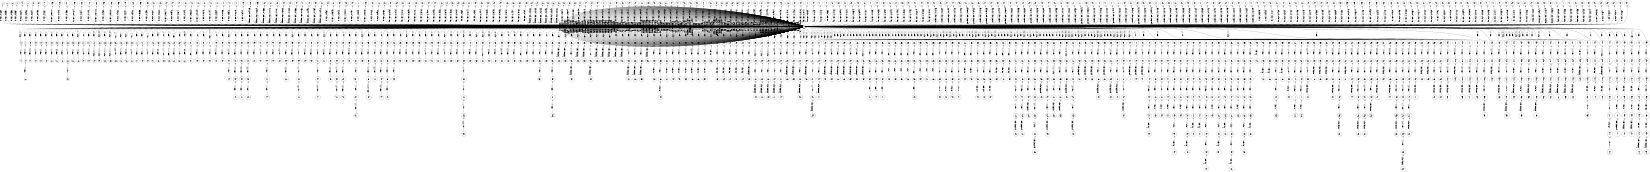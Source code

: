 digraph FST {
rankdir = LR;
size = "8.5,11";
label = "";
center = 1;
orientation = Landscape;
ranksep = "0.4";
nodesep = "0.25";
0 [label = "0", shape = circle, style = bold, fontsize = 14]
	0 -> 0 [label = "in:そして/-0.12282", fontsize = 14];
	0 -> 0 [label = "in:の/0.065169", fontsize = 14];
	0 -> 0 [label = "in:また/-0.18899", fontsize = 14];
	0 -> 0 [label = "in:で/-0.39898", fontsize = 14];
	0 -> 0 [label = "in:し/-0.10563", fontsize = 14];
	0 -> 0 [label = "in:に/-0.47864", fontsize = 14];
	0 -> 1 [label = "in:<eps>/-0.48289", fontsize = 14];
	0 -> 4 [label = "in:<eps>/-0.55957", fontsize = 14];
	0 -> 0 [label = "in:い/-0.20005", fontsize = 14];
	0 -> 0 [label = "in:を/0.10485", fontsize = 14];
	0 -> 8 [label = "in:<eps>/-0.25588", fontsize = 14];
	0 -> 0 [label = "in:中/-0.38081", fontsize = 14];
	0 -> 11 [label = "in:<eps>/-0.38334", fontsize = 14];
	0 -> 0 [label = "in:内/-0.34724", fontsize = 14];
	0 -> 14 [label = "in:<eps>/-0.3391", fontsize = 14];
	0 -> 17 [label = "in:<eps>/-0.39326", fontsize = 14];
	0 -> 20 [label = "in:<eps>/-0.36047", fontsize = 14];
	0 -> 0 [label = "in:さ/-0.21148", fontsize = 14];
	0 -> 0 [label = "in:方向/-0.11699", fontsize = 14];
	0 -> 23 [label = "in:<eps>/-0.24155", fontsize = 14];
	0 -> 1140 [label = "in:<eps>/-0.06067", fontsize = 14];
	0 -> 1133 [label = "in:<eps>/-0.022771", fontsize = 14];
	0 -> 1126 [label = "in:<eps>/0.10405", fontsize = 14];
	0 -> 1091 [label = "in:<eps>/-0.15668", fontsize = 14];
	0 -> 1086 [label = "in:<eps>/-0.077574", fontsize = 14];
	0 -> 1081 [label = "in:<eps>/0.12344", fontsize = 14];
	0 -> 1076 [label = "in:<eps>/-0.11013", fontsize = 14];
	0 -> 1071 [label = "in:<eps>/-0.021178", fontsize = 14];
	0 -> 1066 [label = "in:<eps>/-0.29635", fontsize = 14];
	0 -> 1060 [label = "in:<eps>/-0.022201", fontsize = 14];
	0 -> 1055 [label = "in:<eps>/0.41052", fontsize = 14];
	0 -> 1049 [label = "in:<eps>/0.3292", fontsize = 14];
	0 -> 1044 [label = "in:<eps>/0.39726", fontsize = 14];
	0 -> 1038 [label = "in:<eps>/0.038558", fontsize = 14];
	0 -> 358 [label = "in:<eps>/-0.13908", fontsize = 14];
	0 -> 354 [label = "in:<eps>/0.17327", fontsize = 14];
	0 -> 350 [label = "in:<eps>/0.01363", fontsize = 14];
	0 -> 346 [label = "in:<eps>/-0.086474", fontsize = 14];
	0 -> 343 [label = "in:<eps>/0.24346", fontsize = 14];
	0 -> 340 [label = "in:<eps>/0.06674", fontsize = 14];
	0 -> 337 [label = "in:<eps>/-0.12275", fontsize = 14];
	0 -> 334 [label = "in:<eps>/-0.035342", fontsize = 14];
	0 -> 331 [label = "in:<eps>/-0.077397", fontsize = 14];
	0 -> 327 [label = "in:<eps>/0.028716", fontsize = 14];
	0 -> 324 [label = "in:<eps>/-0.17474", fontsize = 14];
	0 -> 321 [label = "in:<eps>/-0.33519", fontsize = 14];
	0 -> 317 [label = "in:<eps>/0.070035", fontsize = 14];
	0 -> 314 [label = "in:<eps>/0.39548", fontsize = 14];
	0 -> 311 [label = "in:<eps>/0.076742", fontsize = 14];
	0 -> 1148 [label = "in:<eps>/0.089104", fontsize = 14];
	0 -> 0 [label = "addition:添加/-0.36894", fontsize = 14];
	0 -> 0 [label = "addition:さらに/-0.13565", fontsize = 14];
	0 -> 0 [label = "addition:これ/0.21599", fontsize = 14];
	0 -> 1101 [label = "addition:<eps>/0.094139", fontsize = 14];
	0 -> 1095 [label = "addition:<eps>/0.31889", fontsize = 14];
	0 -> 0 [label = "addition:も/0.21534", fontsize = 14];
	0 -> 0 [label = "addition:他/-0.26978", fontsize = 14];
	0 -> 0 [label = "addition:以外/-0.17777", fontsize = 14];
	0 -> 398 [label = "addition:<eps>/-0.15868", fontsize = 14];
	0 -> 394 [label = "addition:<eps>/0.11746", fontsize = 14];
	0 -> 390 [label = "addition:<eps>/0.1081", fontsize = 14];
	0 -> 386 [label = "addition:<eps>/0.32755", fontsize = 14];
	0 -> 382 [label = "addition:<eps>/-0.12615", fontsize = 14];
	0 -> 378 [label = "addition:<eps>/-0.23668", fontsize = 14];
	0 -> 374 [label = "addition:<eps>/0.1035", fontsize = 14];
	0 -> 370 [label = "addition:<eps>/-0.24992", fontsize = 14];
	0 -> 365 [label = "addition:<eps>/-0.17539", fontsize = 14];
	0 -> 361 [label = "addition:<eps>/0.27913", fontsize = 14];
	0 -> 0 [label = "addition:はじめ/0.12246", fontsize = 14];
	0 -> 0 [label = "addition:付加/-0.20989", fontsize = 14];
	0 -> 0 [label = "addition:共/0.0058034", fontsize = 14];
	0 -> 0 [label = "addition:ほか/-0.27275", fontsize = 14];
	0 -> 0 [label = "addition:追加/-0.25341", fontsize = 14];
	0 -> 0 [label = "addition:積算/-0.058877", fontsize = 14];
	0 -> 0 [label = "addition:また/-0.20482", fontsize = 14];
	0 -> 0 [label = "addition:加算/-0.34125", fontsize = 14];
	0 -> 0 [label = "addition:加え/-0.22184", fontsize = 14];
	0 -> 0 [label = "to:へ/-0.43565", fontsize = 14];
	0 -> 0 [label = "to:れ/-0.16001", fontsize = 14];
	0 -> 0 [label = "to:項/-0.12919", fontsize = 14];
	0 -> 0 [label = "to:対/-0.19348", fontsize = 14];
	0 -> 0 [label = "to:〜/-0.48595", fontsize = 14];
	0 -> 0 [label = "to:乃至/-0.34452", fontsize = 14];
	0 -> 0 [label = "to:を/-0.39775", fontsize = 14];
	0 -> 0 [label = "to:が/-0.10491", fontsize = 14];
	0 -> 26 [label = "to:<eps>/-0.29564", fontsize = 14];
	0 -> 0 [label = "to:に/-0.55959", fontsize = 14];
	0 -> 0 [label = "to:する/-0.23953", fontsize = 14];
	0 -> 0 [label = "to:し/-0.30047", fontsize = 14];
	0 -> 0 [label = "to:と/-0.16568", fontsize = 14];
	0 -> 401 [label = "to:<eps>/-0.033453", fontsize = 14];
	0 -> 405 [label = "to:<eps>/-0.30148", fontsize = 14];
	0 -> 409 [label = "to:<eps>/-0.087372", fontsize = 14];
	0 -> 413 [label = "to:<eps>/-0.17927", fontsize = 14];
	0 -> 417 [label = "to:<eps>/-0.35645", fontsize = 14];
	0 -> 1106 [label = "to:<eps>/-0.037057", fontsize = 14];
	0 -> 582 [label = "to:<eps>/0.10165", fontsize = 14];
	0 -> 587 [label = "to:<eps>/0.24936", fontsize = 14];
	0 -> 29 [label = "to:<eps>/-0.31832", fontsize = 14];
	0 -> 0 [label = "the:た/-0.31363", fontsize = 14];
	0 -> 0 [label = "the:は/-0.3999", fontsize = 14];
	0 -> 0 [label = "the:その/-0.31193", fontsize = 14];
	0 -> 502 [label = "the:<eps>/-0.31954", fontsize = 14];
	0 -> 498 [label = "the:<eps>/-0.27434", fontsize = 14];
	0 -> 494 [label = "the:<eps>/-0.34167", fontsize = 14];
	0 -> 490 [label = "the:<eps>/-0.38396", fontsize = 14];
	0 -> 486 [label = "the:<eps>/0.21176", fontsize = 14];
	0 -> 482 [label = "the:<eps>/-0.36468", fontsize = 14];
	0 -> 478 [label = "the:<eps>/-0.40001", fontsize = 14];
	0 -> 473 [label = "the:<eps>/-0.37933", fontsize = 14];
	0 -> 467 [label = "the:<eps>/-0.43558", fontsize = 14];
	0 -> 0 [label = "the:尚/-0.22102", fontsize = 14];
	0 -> 0 [label = "the:各/-0.23004", fontsize = 14];
	0 -> 0 [label = "the:本/-0.2343", fontsize = 14];
	0 -> 0 [label = "the:ア/-0.21137", fontsize = 14];
	0 -> 0 [label = "the:する/-0.24789", fontsize = 14];
	0 -> 0 [label = "the:前記/-0.39973", fontsize = 14];
	0 -> 0 [label = "the:この/-0.36216", fontsize = 14];
	0 -> 42 [label = "the:<eps>/-0.38489", fontsize = 14];
	0 -> 39 [label = "the:<eps>/-0.43285", fontsize = 14];
	0 -> 36 [label = "the:<eps>/-0.31222", fontsize = 14];
	0 -> 33 [label = "the:<eps>/-0.3569", fontsize = 14];
	0 -> 0 [label = "the:、/-0.56087", fontsize = 14];
	0 -> 0 [label = "the:（/-0.22286", fontsize = 14];
	0 -> 0 [label = "the:の/-0.46103", fontsize = 14];
	0 -> 421 [label = "the:<eps>/-0.61144", fontsize = 14];
	0 -> 425 [label = "the:<eps>/-0.5025", fontsize = 14];
	0 -> 430 [label = "the:<eps>/-0.41914", fontsize = 14];
	0 -> 435 [label = "the:<eps>/-0.36883", fontsize = 14];
	0 -> 440 [label = "the:<eps>/-0.36465", fontsize = 14];
	0 -> 445 [label = "the:<eps>/-0.30865", fontsize = 14];
	0 -> 450 [label = "the:<eps>/-0.38461", fontsize = 14];
	0 -> 454 [label = "the:<eps>/-0.44577", fontsize = 14];
	0 -> 458 [label = "the:<eps>/-0.46765", fontsize = 14];
	0 -> 463 [label = "the:<eps>/-0.4109", fontsize = 14];
	0 -> 0 [label = "cassette:収納/-0.013665", fontsize = 14];
	0 -> 0 [label = "cassette:収容/0.28909", fontsize = 14];
	0 -> 0 [label = "cassette:ケース/0.13958", fontsize = 14];
	0 -> 0 [label = "cassette:ハカセット/-0.41978", fontsize = 14];
	0 -> 0 [label = "cassette:カセット/-0.7394", fontsize = 14];
	0 -> 45 [label = "cassette:<eps>/-0.50766", fontsize = 14];
	0 -> 48 [label = "cassette:<eps>/-0.37643", fontsize = 14];
	0 -> 51 [label = "cassette:<eps>/-0.37643", fontsize = 14];
	0 -> 54 [label = "cassette:<eps>/-0.37398", fontsize = 14];
	0 -> 57 [label = "cassette:<eps>/-0.3698", fontsize = 14];
	0 -> 60 [label = "cassette:<eps>/-0.3138", fontsize = 14];
	0 -> 69 [label = "123:<eps>/-0.32542", fontsize = 14];
	0 -> 0 [label = "123:ファ１２３/-0.33908", fontsize = 14];
	0 -> 0 [label = "123:備え/0.38659", fontsize = 14];
	0 -> 66 [label = "123:<eps>/-0.38204", fontsize = 14];
	0 -> 63 [label = "123:<eps>/-0.013887", fontsize = 14];
	0 -> 0 [label = "123:部/0.30468", fontsize = 14];
	0 -> 0 [label = "123:ｎ１２３/-0.26578", fontsize = 14];
	0 -> 0 [label = "123:１２３/-0.7197", fontsize = 14];
	0 -> 72 [label = "123:<eps>/-0.0037907", fontsize = 14];
	0 -> 0 [label = "123:２３/0.30262", fontsize = 14];
	0 -> 0 [label = "123:３/0.064203", fontsize = 14];
	0 -> 516 [label = "123:<eps>/-0.05673", fontsize = 14];
	0 -> 75 [label = "123:<eps>/-0.41981", fontsize = 14];
	0 -> 506 [label = "123:<eps>/-0.11757", fontsize = 14];
	0 -> 511 [label = "123:<eps>/0.19672", fontsize = 14];
	0 -> 521 [label = "123:<eps>/-0.45015", fontsize = 14];
	0 -> 525 [label = "123:<eps>/0.1213", fontsize = 14];
	0 -> 0 [label = "123:123/-0.40957", fontsize = 14];
	0 -> 550 [label = "123:<eps>/-0.13234", fontsize = 14];
	0 -> 546 [label = "123:<eps>/-0.29134", fontsize = 14];
	0 -> 542 [label = "123:<eps>/-0.31084", fontsize = 14];
	0 -> 537 [label = "123:<eps>/-0.32039", fontsize = 14];
	0 -> 533 [label = "123:<eps>/-0.19118", fontsize = 14];
	0 -> 529 [label = "123:<eps>/-0.34354", fontsize = 14];
	0 -> 0 [label = ",:，/-0.41118", fontsize = 14];
	0 -> 0 [label = ",:が/0.10803", fontsize = 14];
	0 -> 0 [label = ",:、/-0.60301", fontsize = 14];
	0 -> 0 [label = ",:に/-0.42948", fontsize = 14];
	0 -> 0 [label = ",:と/-0.27357", fontsize = 14];
	0 -> 0 [label = ",:で/-0.41565", fontsize = 14];
	0 -> 0 [label = "cassettes:ハカセット/-0.1994", fontsize = 14];
	0 -> 0 [label = "cassettes:段/0.19118", fontsize = 14];
	0 -> 0 [label = "cassettes:作業/0.29702", fontsize = 14];
	0 -> 0 [label = "cassettes:カセット/-0.48397", fontsize = 14];
	0 -> 84 [label = "127:<eps>/-0.3527", fontsize = 14];
	0 -> 87 [label = "127:<eps>/-0.34852", fontsize = 14];
	0 -> 0 [label = "127:１２６/0.085409", fontsize = 14];
	0 -> 0 [label = "127:１２７/-0.64732", fontsize = 14];
	0 -> 578 [label = "127:<eps>/-0.20424", fontsize = 14];
	0 -> 574 [label = "127:<eps>/-0.13674", fontsize = 14];
	0 -> 569 [label = "127:<eps>/0.072373", fontsize = 14];
	0 -> 564 [label = "127:<eps>/0.19507", fontsize = 14];
	0 -> 559 [label = "127:<eps>/0.13987", fontsize = 14];
	0 -> 1111 [label = "127:<eps>/0.5327", fontsize = 14];
	0 -> 554 [label = "127:<eps>/0.32432", fontsize = 14];
	0 -> 78 [label = "127:<eps>/-0.41325", fontsize = 14];
	0 -> 0 [label = "127:７/-0.014015", fontsize = 14];
	0 -> 0 [label = "127:，/0.39596", fontsize = 14];
	0 -> 0 [label = "127:127/-0.35275", fontsize = 14];
	0 -> 81 [label = "127:<eps>/-0.06017", fontsize = 14];
	0 -> 0 [label = "127:２７/0.25172", fontsize = 14];
	0 -> 0 [label = "129:ｂ１２９/-0.3388", fontsize = 14];
	0 -> 99 [label = "129:<eps>/-0.37287", fontsize = 14];
	0 -> 0 [label = "129:１２９/-0.72401", fontsize = 14];
	0 -> 0 [label = "129:１２３/0.17073", fontsize = 14];
	0 -> 0 [label = "129:129/-0.35348", fontsize = 14];
	0 -> 96 [label = "129:<eps>/0.03126", fontsize = 14];
	0 -> 93 [label = "129:<eps>/-0.25031", fontsize = 14];
	0 -> 0 [label = "129:１２/0.11596", fontsize = 14];
	0 -> 90 [label = "129:<eps>/-0.37287", fontsize = 14];
	0 -> 592 [label = "129:<eps>/0.29748", fontsize = 14];
	0 -> 597 [label = "129:<eps>/-0.044599", fontsize = 14];
	0 -> 601 [label = "129:<eps>/-0.064996", fontsize = 14];
	0 -> 605 [label = "129:<eps>/-0.010406", fontsize = 14];
	0 -> 0 [label = "129:り/0.52597", fontsize = 14];
	0 -> 105 [label = "are:<eps>/-0.29514", fontsize = 14];
	0 -> 1119 [label = "are:<eps>/0.21478", fontsize = 14];
	0 -> 637 [label = "are:<eps>/-0.42727", fontsize = 14];
	0 -> 0 [label = "are:に/0.1993", fontsize = 14];
	0 -> 0 [label = "are:が/-0.48233", fontsize = 14];
	0 -> 102 [label = "are:<eps>/-0.24562", fontsize = 14];
	0 -> 0 [label = "are:は/-0.45172", fontsize = 14];
	0 -> 0 [label = "are:を/-0.39481", fontsize = 14];
	0 -> 108 [label = "are:<eps>/-0.23128", fontsize = 14];
	0 -> 0 [label = "are:れ/-0.11985", fontsize = 14];
	0 -> 0 [label = "are:それぞれ/-0.23583", fontsize = 14];
	0 -> 111 [label = "are:<eps>/-0.20142", fontsize = 14];
	0 -> 718 [label = "are:<eps>/0.32834", fontsize = 14];
	0 -> 714 [label = "are:<eps>/0.18459", fontsize = 14];
	0 -> 710 [label = "are:<eps>/0.15715", fontsize = 14];
	0 -> 704 [label = "are:<eps>/-0.2583", fontsize = 14];
	0 -> 699 [label = "are:<eps>/-0.24185", fontsize = 14];
	0 -> 694 [label = "are:<eps>/-0.22915", fontsize = 14];
	0 -> 690 [label = "are:<eps>/-0.12213", fontsize = 14];
	0 -> 685 [label = "are:<eps>/-0.086315", fontsize = 14];
	0 -> 681 [label = "are:<eps>/-0.03949", fontsize = 14];
	0 -> 677 [label = "are:<eps>/0.11511", fontsize = 14];
	0 -> 673 [label = "are:<eps>/0.12895", fontsize = 14];
	0 -> 666 [label = "are:<eps>/-0.21335", fontsize = 14];
	0 -> 661 [label = "are:<eps>/-0.13939", fontsize = 14];
	0 -> 642 [label = "are:<eps>/-0.54445", fontsize = 14];
	0 -> 655 [label = "are:<eps>/-0.14903", fontsize = 14];
	0 -> 649 [label = "are:<eps>/-0.25865", fontsize = 14];
	0 -> 609 [label = "are:<eps>/-0.14455", fontsize = 14];
	0 -> 616 [label = "are:<eps>/-0.068719", fontsize = 14];
	0 -> 623 [label = "are:<eps>/0.0048035", fontsize = 14];
	0 -> 629 [label = "are:<eps>/-0.12128", fontsize = 14];
	0 -> 0 [label = "are:て/0.12694", fontsize = 14];
	0 -> 860 [label = "provided:<eps>/-0.15765", fontsize = 14];
	0 -> 142 [label = "provided:<eps>/-0.26397", fontsize = 14];
	0 -> 875 [label = "provided:<eps>/-0.21941", fontsize = 14];
	0 -> 869 [label = "provided:<eps>/-0.24132", fontsize = 14];
	0 -> 864 [label = "provided:<eps>/-0.19913", fontsize = 14];
	0 -> 854 [label = "provided:<eps>/-0.020869", fontsize = 14];
	0 -> 850 [label = "provided:<eps>/0.089264", fontsize = 14];
	0 -> 846 [label = "provided:<eps>/-0.15765", fontsize = 14];
	0 -> 843 [label = "provided:<eps>/0.098643", fontsize = 14];
	0 -> 836 [label = "provided:<eps>/-0.31236", fontsize = 14];
	0 -> 828 [label = "provided:<eps>/-0.19191", fontsize = 14];
	0 -> 822 [label = "provided:<eps>/-0.060004", fontsize = 14];
	0 -> 813 [label = "provided:<eps>/-0.53512", fontsize = 14];
	0 -> 806 [label = "provided:<eps>/-0.38865", fontsize = 14];
	0 -> 798 [label = "provided:<eps>/-0.38691", fontsize = 14];
	0 -> 792 [label = "provided:<eps>/-0.2986", fontsize = 14];
	0 -> 783 [label = "provided:<eps>/-0.36426", fontsize = 14];
	0 -> 776 [label = "provided:<eps>/-0.26279", fontsize = 14];
	0 -> 769 [label = "provided:<eps>/-0.25009", fontsize = 14];
	0 -> 761 [label = "provided:<eps>/-0.29353", fontsize = 14];
	0 -> 755 [label = "provided:<eps>/-0.07072", fontsize = 14];
	0 -> 747 [label = "provided:<eps>/-0.28612", fontsize = 14];
	0 -> 741 [label = "provided:<eps>/-0.29557", fontsize = 14];
	0 -> 735 [label = "provided:<eps>/-0.050846", fontsize = 14];
	0 -> 729 [label = "provided:<eps>/-0.098373", fontsize = 14];
	0 -> 722 [label = "provided:<eps>/-0.27842", fontsize = 14];
	0 -> 114 [label = "provided:<eps>/-0.15266", fontsize = 14];
	0 -> 117 [label = "provided:<eps>/-0.44294", fontsize = 14];
	0 -> 121 [label = "provided:<eps>/-0.4419", fontsize = 14];
	0 -> 126 [label = "provided:<eps>/-0.32812", fontsize = 14];
	0 -> 131 [label = "provided:<eps>/-0.24619", fontsize = 14];
	0 -> 0 [label = "provided:に/0.10722", fontsize = 14];
	0 -> 0 [label = "provided:い/-0.10583", fontsize = 14];
	0 -> 136 [label = "provided:<eps>/-0.15266", fontsize = 14];
	0 -> 139 [label = "provided:<eps>/-0.081406", fontsize = 14];
	0 -> 0 [label = "provided:提供/-0.278", fontsize = 14];
	0 -> 183 [label = "provided:<eps>/-0.65948", fontsize = 14];
	0 -> 147 [label = "provided:<eps>/-0.094776", fontsize = 14];
	0 -> 0 [label = "provided:形成/-0.12788", fontsize = 14];
	0 -> 0 [label = "provided:有/-0.14172", fontsize = 14];
	0 -> 0 [label = "provided:得/0.012276", fontsize = 14];
	0 -> 0 [label = "provided:備え/-0.22343", fontsize = 14];
	0 -> 150 [label = "provided:<eps>/-0.27025", fontsize = 14];
	0 -> 153 [label = "provided:<eps>/-0.31173", fontsize = 14];
	0 -> 157 [label = "provided:<eps>/-0.28342", fontsize = 14];
	0 -> 160 [label = "provided:<eps>/-0.41959", fontsize = 14];
	0 -> 0 [label = "provided:設け/-0.45186", fontsize = 14];
	0 -> 165 [label = "provided:<eps>/-0.38805", fontsize = 14];
	0 -> 168 [label = "provided:<eps>/-0.48151", fontsize = 14];
	0 -> 171 [label = "provided:<eps>/-0.41394", fontsize = 14];
	0 -> 176 [label = "provided:<eps>/-0.53839", fontsize = 14];
	0 -> 188 [label = "provided:<eps>/-0.41464", fontsize = 14];
	0 -> 193 [label = "provided:<eps>/-0.24901", fontsize = 14];
	0 -> 0 [label = "provided:配置/-0.18379", fontsize = 14];
	0 -> 196 [label = "provided:<eps>/-0.37903", fontsize = 14];
	0 -> 202 [label = "provided:<eps>/-0.27195", fontsize = 14];
	0 -> 205 [label = "provided:<eps>/-0.35704", fontsize = 14];
	0 -> 210 [label = "provided:<eps>/-0.25001", fontsize = 14];
	0 -> 214 [label = "provided:<eps>/-0.15541", fontsize = 14];
	0 -> 0 [label = "provided:置/0.030579", fontsize = 14];
	0 -> 179 [label = "provided:<eps>/-0.51099", fontsize = 14];
	0 -> 0 [label = "provided:装備/-0.16529", fontsize = 14];
	0 -> 0 [label = "as:で/-0.062963", fontsize = 14];
	0 -> 0 [label = "as:よう/-0.36808", fontsize = 14];
	0 -> 0 [label = "as:と/-0.31857", fontsize = 14];
	0 -> 219 [label = "as:<eps>/-0.33203", fontsize = 14];
	0 -> 224 [label = "as:<eps>/-0.54554", fontsize = 14];
	0 -> 0 [label = "as:て/-0.29236", fontsize = 14];
	0 -> 0 [label = "as:し/-0.18418", fontsize = 14];
	0 -> 0 [label = "as:に/0.076193", fontsize = 14];
	0 -> 0 [label = "as:ごと/-0.14753", fontsize = 14];
	0 -> 0 [label = "as:as/-0.21444", fontsize = 14];
	0 -> 881 [label = "for:<eps>/-0.184", fontsize = 14];
	0 -> 0 [label = "for:の/-0.20795", fontsize = 14];
	0 -> 228 [label = "for:<eps>/-0.14512", fontsize = 14];
	0 -> 231 [label = "for:<eps>/-0.30547", fontsize = 14];
	0 -> 0 [label = "for:で/-0.10217", fontsize = 14];
	0 -> 234 [label = "for:<eps>/-0.14512", fontsize = 14];
	0 -> 237 [label = "for:<eps>/-0.17962", fontsize = 14];
	0 -> 0 [label = "for:する/-0.12819", fontsize = 14];
	0 -> 240 [label = "for:<eps>/-0.13745", fontsize = 14];
	0 -> 0 [label = "for:に/-0.057446", fontsize = 14];
	0 -> 243 [label = "for:<eps>/-0.26449", fontsize = 14];
	0 -> 0 [label = "for:ため/-0.31039", fontsize = 14];
	0 -> 246 [label = "for:<eps>/-0.45854", fontsize = 14];
	0 -> 0 [label = "for:が/0.0054961", fontsize = 14];
	0 -> 0 [label = "for:を/-0.32004", fontsize = 14];
	0 -> 249 [label = "for:<eps>/-0.21539", fontsize = 14];
	0 -> 252 [label = "for:<eps>/-0.14517", fontsize = 14];
	0 -> 0 [label = "for:用/-0.38118", fontsize = 14];
	0 -> 255 [label = "for:<eps>/-0.35379", fontsize = 14];
	0 -> 1033 [label = "for:<eps>/-0.18351", fontsize = 14];
	0 -> 1029 [label = "for:<eps>/-0.064175", fontsize = 14];
	0 -> 1023 [label = "for:<eps>/0.069279", fontsize = 14];
	0 -> 1018 [label = "for:<eps>/-0.11053", fontsize = 14];
	0 -> 1013 [label = "for:<eps>/-0.012958", fontsize = 14];
	0 -> 1008 [label = "for:<eps>/-0.25434", fontsize = 14];
	0 -> 1004 [label = "for:<eps>/-0.14106", fontsize = 14];
	0 -> 999 [label = "for:<eps>/0.10312", fontsize = 14];
	0 -> 994 [label = "for:<eps>/-0.21962", fontsize = 14];
	0 -> 989 [label = "for:<eps>/-0.0016062", fontsize = 14];
	0 -> 985 [label = "for:<eps>/-0.026311", fontsize = 14];
	0 -> 981 [label = "for:<eps>/0.078117", fontsize = 14];
	0 -> 976 [label = "for:<eps>/-0.04342", fontsize = 14];
	0 -> 969 [label = "for:<eps>/-0.19619", fontsize = 14];
	0 -> 960 [label = "for:<eps>/-0.1906", fontsize = 14];
	0 -> 953 [label = "for:<eps>/-0.33211", fontsize = 14];
	0 -> 886 [label = "for:<eps>/0.17528", fontsize = 14];
	0 -> 944 [label = "for:<eps>/-0.17731", fontsize = 14];
	0 -> 939 [label = "for:<eps>/-0.032942", fontsize = 14];
	0 -> 933 [label = "for:<eps>/-0.028005", fontsize = 14];
	0 -> 926 [label = "for:<eps>/-0.20773", fontsize = 14];
	0 -> 919 [label = "for:<eps>/-0.28682", fontsize = 14];
	0 -> 914 [label = "for:<eps>/-0.16753", fontsize = 14];
	0 -> 910 [label = "for:<eps>/-0.12474", fontsize = 14];
	0 -> 903 [label = "for:<eps>/-0.052372", fontsize = 14];
	0 -> 898 [label = "for:<eps>/0.14089", fontsize = 14];
	0 -> 894 [label = "for:<eps>/0.2043", fontsize = 14];
	0 -> 890 [label = "for:<eps>/0.082118", fontsize = 14];
	0 -> 948 [label = "for:<eps>/-0.13266", fontsize = 14];
	0 -> 0 [label = "storing:溜め/-0.15571", fontsize = 14];
	0 -> 0 [label = "storing:が/0.36619", fontsize = 14];
	0 -> 0 [label = "storing:く/0.38526", fontsize = 14];
	0 -> 0 [label = "storing:保持/-0.17392", fontsize = 14];
	0 -> 0 [label = "storing:メモリ/0.26882", fontsize = 14];
	0 -> 0 [label = "storing:記憶/-0.48808", fontsize = 14];
	0 -> 0 [label = "storing:収納/-0.32846", fontsize = 14];
	0 -> 0 [label = "storing:格納/-0.46926", fontsize = 14];
	0 -> 258 [label = "storing:<eps>/-0.3607", fontsize = 14];
	0 -> 0 [label = "storing:収容/-0.22515", fontsize = 14];
	0 -> 0 [label = "storing:蓄積/-0.28085", fontsize = 14];
	0 -> 0 [label = "storing:保存/-0.17163", fontsize = 14];
	0 -> 0 [label = "storing:記録/0.090675", fontsize = 14];
	0 -> 0 [label = "storing:貯蔵/-0.28776", fontsize = 14];
	0 -> 0 [label = "storing:蓄え/-0.16862", fontsize = 14];
	0 -> 0 [label = "storing:貯留/-0.29151", fontsize = 14];
	0 -> 0 [label = "storing:吸蔵/-0.093316", fontsize = 14];
	0 -> 0 [label = "storing:保管/-0.14596", fontsize = 14];
	0 -> 0 [label = "storing:貯溜/-0.10248", fontsize = 14];
	0 -> 265 [label = "storing:<eps>/-0.29847", fontsize = 14];
	0 -> 0 [label = "copying:コピー/-0.50104", fontsize = 14];
	0 -> 0 [label = "copying:複写/-0.68767", fontsize = 14];
	0 -> 268 [label = "copying:<eps>/-0.18219", fontsize = 14];
	0 -> 0 [label = "copying:複製/-0.22917", fontsize = 14];
	0 -> 271 [label = "copying:<eps>/-0.33823", fontsize = 14];
	0 -> 277 [label = "paper:<eps>/-0.30802", fontsize = 14];
	0 -> 274 [label = "paper:<eps>/-0.43856", fontsize = 14];
	0 -> 0 [label = "paper:ペーパ/-0.3676", fontsize = 14];
	0 -> 0 [label = "paper:用紙/-0.60001", fontsize = 14];
	0 -> 280 [label = "paper:<eps>/-0.31903", fontsize = 14];
	0 -> 283 [label = "paper:<eps>/-0.41335", fontsize = 14];
	0 -> 0 [label = "paper:差/0.27576", fontsize = 14];
	0 -> 0 [label = "paper:排/-0.13461", fontsize = 14];
	0 -> 0 [label = "paper:紙/-0.60954", fontsize = 14];
	0 -> 0 [label = "paper:印刷/0.038317", fontsize = 14];
	0 -> 286 [label = "paper:<eps>/-0.34542", fontsize = 14];
	0 -> 289 [label = "paper:<eps>/-0.38144", fontsize = 14];
	0 -> 0 [label = "paper:用/-0.023848", fontsize = 14];
	0 -> 0 [label = "paper:紙材/-0.32192", fontsize = 14];
	0 -> 0 [label = "paper:紙面/-0.21883", fontsize = 14];
	0 -> 0 [label = "paper:紙葉/-0.20558", fontsize = 14];
	0 -> 0 [label = "paper:ペーパー/-0.41451", fontsize = 14];
	0 -> 0 [label = "paper:袋入り/-0.32192", fontsize = 14];
	0 -> 0 [label = "paper:本紙/-0.28429", fontsize = 14];
	0 -> 0 [label = "paper:紙幣/-0.15602", fontsize = 14];
	0 -> 0 [label = "p.:。/0.062234", fontsize = 14];
	0 -> 292 [label = "p.:<eps>/-0.073238", fontsize = 14];
	0 -> 295 [label = "p.:<eps>/0.16547", fontsize = 14];
	0 -> 298 [label = "p.:<eps>/0.058214", fontsize = 14];
	0 -> 302 [label = "p.:<eps>/0.15772", fontsize = 14];
	0 -> 0 [label = "p.:ｐ/-0.06917", fontsize = 14];
	0 -> 0 [label = "p.:p/0.063551", fontsize = 14];
	0 -> 305 [label = "p.:<eps>/-0.22667", fontsize = 14];
1 [label = "1", shape = circle, style = solid, fontsize = 14]
2 [label = "2", shape = circle, style = solid, fontsize = 14]
	2 -> 3 [label = "<eps>:に", fontsize = 14];
3 [label = "3", shape = circle, style = solid, fontsize = 14]
	3 -> 0 [label = "<eps>:おけ", fontsize = 14];
4 [label = "4", shape = circle, style = solid, fontsize = 14]
5 [label = "5", shape = circle, style = solid, fontsize = 14]
	5 -> 6 [label = "<eps>:に", fontsize = 14];
6 [label = "6", shape = circle, style = solid, fontsize = 14]
	6 -> 7 [label = "<eps>:お", fontsize = 14];
7 [label = "7", shape = circle, style = solid, fontsize = 14]
	7 -> 0 [label = "<eps>:い", fontsize = 14];
8 [label = "8", shape = circle, style = solid, fontsize = 14]
9 [label = "9", shape = circle, style = solid, fontsize = 14]
	9 -> 10 [label = "<eps>:場合", fontsize = 14];
10 [label = "10", shape = circle, style = solid, fontsize = 14]
	10 -> 0 [label = "<eps>:に", fontsize = 14];
11 [label = "11", shape = circle, style = solid, fontsize = 14]
12 [label = "12", shape = circle, style = solid, fontsize = 14]
	12 -> 13 [label = "<eps>:中", fontsize = 14];
13 [label = "13", shape = circle, style = solid, fontsize = 14]
	13 -> 0 [label = "<eps>:に", fontsize = 14];
14 [label = "14", shape = circle, style = solid, fontsize = 14]
15 [label = "15", shape = circle, style = solid, fontsize = 14]
	15 -> 16 [label = "<eps>:内", fontsize = 14];
16 [label = "16", shape = circle, style = solid, fontsize = 14]
	16 -> 0 [label = "<eps>:で", fontsize = 14];
17 [label = "17", shape = circle, style = solid, fontsize = 14]
18 [label = "18", shape = circle, style = solid, fontsize = 14]
	18 -> 19 [label = "<eps>:内", fontsize = 14];
19 [label = "19", shape = circle, style = solid, fontsize = 14]
	19 -> 0 [label = "<eps>:に", fontsize = 14];
20 [label = "20", shape = circle, style = solid, fontsize = 14]
21 [label = "21", shape = circle, style = solid, fontsize = 14]
	21 -> 22 [label = "<eps>:お", fontsize = 14];
22 [label = "22", shape = circle, style = solid, fontsize = 14]
	22 -> 0 [label = "<eps>:い", fontsize = 14];
23 [label = "23", shape = circle, style = solid, fontsize = 14]
24 [label = "24", shape = circle, style = solid, fontsize = 14]
	24 -> 25 [label = "<eps>:際", fontsize = 14];
25 [label = "25", shape = circle, style = solid, fontsize = 14]
	25 -> 0 [label = "<eps>:に", fontsize = 14];
26 [label = "26", shape = circle, style = solid, fontsize = 14]
27 [label = "27", shape = circle, style = solid, fontsize = 14]
	27 -> 28 [label = "<eps>:に", fontsize = 14];
28 [label = "28", shape = circle, style = solid, fontsize = 14]
	28 -> 0 [label = "<eps>:し", fontsize = 14];
29 [label = "29", shape = circle, style = solid, fontsize = 14]
30 [label = "30", shape = circle, style = solid, fontsize = 14]
	30 -> 31 [label = "<eps>:に", fontsize = 14];
31 [label = "31", shape = circle, style = solid, fontsize = 14]
	31 -> 32 [label = "<eps>:対", fontsize = 14];
32 [label = "32", shape = circle, style = solid, fontsize = 14]
	32 -> 0 [label = "<eps>:し", fontsize = 14];
33 [label = "33", shape = circle, style = solid, fontsize = 14]
34 [label = "34", shape = circle, style = solid, fontsize = 14]
	34 -> 35 [label = "<eps>:は", fontsize = 14];
35 [label = "35", shape = circle, style = solid, fontsize = 14]
	35 -> 0 [label = "<eps>:、", fontsize = 14];
36 [label = "36", shape = circle, style = solid, fontsize = 14]
37 [label = "37", shape = circle, style = solid, fontsize = 14]
	37 -> 38 [label = "<eps>:は", fontsize = 14];
38 [label = "38", shape = circle, style = solid, fontsize = 14]
	38 -> 0 [label = "<eps>:この", fontsize = 14];
39 [label = "39", shape = circle, style = solid, fontsize = 14]
40 [label = "40", shape = circle, style = solid, fontsize = 14]
	40 -> 41 [label = "<eps>:また", fontsize = 14];
41 [label = "41", shape = circle, style = solid, fontsize = 14]
	41 -> 0 [label = "<eps>:、", fontsize = 14];
42 [label = "42", shape = circle, style = solid, fontsize = 14]
43 [label = "43", shape = circle, style = solid, fontsize = 14]
	43 -> 44 [label = "<eps>:なお", fontsize = 14];
44 [label = "44", shape = circle, style = solid, fontsize = 14]
	44 -> 0 [label = "<eps>:、", fontsize = 14];
45 [label = "45", shape = circle, style = solid, fontsize = 14]
46 [label = "46", shape = circle, style = solid, fontsize = 14]
	46 -> 47 [label = "<eps>:カセット", fontsize = 14];
47 [label = "47", shape = circle, style = solid, fontsize = 14]
	47 -> 0 [label = "<eps>:側", fontsize = 14];
48 [label = "48", shape = circle, style = solid, fontsize = 14]
49 [label = "49", shape = circle, style = solid, fontsize = 14]
	49 -> 50 [label = "<eps>:カセット", fontsize = 14];
50 [label = "50", shape = circle, style = solid, fontsize = 14]
	50 -> 0 [label = "<eps>:載置", fontsize = 14];
51 [label = "51", shape = circle, style = solid, fontsize = 14]
52 [label = "52", shape = circle, style = solid, fontsize = 14]
	52 -> 53 [label = "<eps>:カセット", fontsize = 14];
53 [label = "53", shape = circle, style = solid, fontsize = 14]
	53 -> 0 [label = "<eps>:置", fontsize = 14];
54 [label = "54", shape = circle, style = solid, fontsize = 14]
55 [label = "55", shape = circle, style = solid, fontsize = 14]
	55 -> 56 [label = "<eps>:カセット", fontsize = 14];
56 [label = "56", shape = circle, style = solid, fontsize = 14]
	56 -> 0 [label = "<eps>:取出", fontsize = 14];
57 [label = "57", shape = circle, style = solid, fontsize = 14]
58 [label = "58", shape = circle, style = solid, fontsize = 14]
	58 -> 59 [label = "<eps>:給紙", fontsize = 14];
59 [label = "59", shape = circle, style = solid, fontsize = 14]
	59 -> 0 [label = "<eps>:カセット", fontsize = 14];
60 [label = "60", shape = circle, style = solid, fontsize = 14]
61 [label = "61", shape = circle, style = solid, fontsize = 14]
	61 -> 62 [label = "<eps>:カセ", fontsize = 14];
62 [label = "62", shape = circle, style = solid, fontsize = 14]
	62 -> 0 [label = "<eps>:ッテ", fontsize = 14];
63 [label = "63", shape = circle, style = solid, fontsize = 14]
64 [label = "64", shape = circle, style = solid, fontsize = 14]
	64 -> 65 [label = "<eps>:部", fontsize = 14];
65 [label = "65", shape = circle, style = solid, fontsize = 14]
	65 -> 0 [label = "<eps>:１２", fontsize = 14];
66 [label = "66", shape = circle, style = solid, fontsize = 14]
67 [label = "67", shape = circle, style = solid, fontsize = 14]
	67 -> 68 [label = "<eps>:部", fontsize = 14];
68 [label = "68", shape = circle, style = solid, fontsize = 14]
	68 -> 0 [label = "<eps>:１２３", fontsize = 14];
69 [label = "69", shape = circle, style = solid, fontsize = 14]
70 [label = "70", shape = circle, style = solid, fontsize = 14]
	70 -> 71 [label = "<eps>:１２", fontsize = 14];
71 [label = "71", shape = circle, style = solid, fontsize = 14]
	71 -> 0 [label = "<eps>:３", fontsize = 14];
72 [label = "72", shape = circle, style = solid, fontsize = 14]
73 [label = "73", shape = circle, style = solid, fontsize = 14]
	73 -> 74 [label = "<eps>:１２", fontsize = 14];
74 [label = "74", shape = circle, style = solid, fontsize = 14]
	74 -> 0 [label = "<eps>:４", fontsize = 14];
75 [label = "75", shape = circle, style = solid, fontsize = 14]
76 [label = "76", shape = circle, style = solid, fontsize = 14]
	76 -> 77 [label = "<eps>:片", fontsize = 14];
77 [label = "77", shape = circle, style = solid, fontsize = 14]
	77 -> 0 [label = "<eps>:１２３", fontsize = 14];
78 [label = "78", shape = circle, style = solid, fontsize = 14]
79 [label = "79", shape = circle, style = solid, fontsize = 14]
	79 -> 80 [label = "<eps>:１２", fontsize = 14];
80 [label = "80", shape = circle, style = solid, fontsize = 14]
	80 -> 0 [label = "<eps>:７", fontsize = 14];
81 [label = "81", shape = circle, style = solid, fontsize = 14]
82 [label = "82", shape = circle, style = solid, fontsize = 14]
	82 -> 83 [label = "<eps>:12", fontsize = 14];
83 [label = "83", shape = circle, style = solid, fontsize = 14]
	83 -> 0 [label = "<eps>:7", fontsize = 14];
84 [label = "84", shape = circle, style = solid, fontsize = 14]
85 [label = "85", shape = circle, style = solid, fontsize = 14]
	85 -> 86 [label = "<eps>:１２７", fontsize = 14];
86 [label = "86", shape = circle, style = solid, fontsize = 14]
	86 -> 0 [label = "<eps>:内", fontsize = 14];
87 [label = "87", shape = circle, style = solid, fontsize = 14]
88 [label = "88", shape = circle, style = solid, fontsize = 14]
	88 -> 89 [label = "<eps>:１２７", fontsize = 14];
89 [label = "89", shape = circle, style = solid, fontsize = 14]
	89 -> 0 [label = "<eps>:上", fontsize = 14];
90 [label = "90", shape = circle, style = solid, fontsize = 14]
91 [label = "91", shape = circle, style = solid, fontsize = 14]
	91 -> 92 [label = "<eps>:乃至", fontsize = 14];
92 [label = "92", shape = circle, style = solid, fontsize = 14]
	92 -> 0 [label = "<eps>:１２９", fontsize = 14];
93 [label = "93", shape = circle, style = solid, fontsize = 14]
94 [label = "94", shape = circle, style = solid, fontsize = 14]
	94 -> 95 [label = "<eps>:１２", fontsize = 14];
95 [label = "95", shape = circle, style = solid, fontsize = 14]
	95 -> 0 [label = "<eps>:９", fontsize = 14];
96 [label = "96", shape = circle, style = solid, fontsize = 14]
97 [label = "97", shape = circle, style = solid, fontsize = 14]
	97 -> 98 [label = "<eps>:12", fontsize = 14];
98 [label = "98", shape = circle, style = solid, fontsize = 14]
	98 -> 0 [label = "<eps>:9", fontsize = 14];
99 [label = "99", shape = circle, style = solid, fontsize = 14]
100 [label = "100", shape = circle, style = solid, fontsize = 14]
	100 -> 101 [label = "<eps>:１２９", fontsize = 14];
101 [label = "101", shape = circle, style = solid, fontsize = 14]
	101 -> 0 [label = "<eps>:上", fontsize = 14];
102 [label = "102", shape = circle, style = solid, fontsize = 14]
103 [label = "103", shape = circle, style = solid, fontsize = 14]
	103 -> 104 [label = "<eps>:は", fontsize = 14];
104 [label = "104", shape = circle, style = solid, fontsize = 14]
	104 -> 0 [label = "<eps>:、", fontsize = 14];
105 [label = "105", shape = circle, style = solid, fontsize = 14]
106 [label = "106", shape = circle, style = solid, fontsize = 14]
	106 -> 107 [label = "<eps>:と", fontsize = 14];
107 [label = "107", shape = circle, style = solid, fontsize = 14]
	107 -> 0 [label = "<eps>:が", fontsize = 14];
108 [label = "108", shape = circle, style = solid, fontsize = 14]
109 [label = "109", shape = circle, style = solid, fontsize = 14]
	109 -> 110 [label = "<eps>:を", fontsize = 14];
110 [label = "110", shape = circle, style = solid, fontsize = 14]
	110 -> 0 [label = "<eps>:それぞれ", fontsize = 14];
111 [label = "111", shape = circle, style = solid, fontsize = 14]
112 [label = "112", shape = circle, style = solid, fontsize = 14]
	112 -> 113 [label = "<eps>:同士", fontsize = 14];
113 [label = "113", shape = circle, style = solid, fontsize = 14]
	113 -> 0 [label = "<eps>:が", fontsize = 14];
114 [label = "114", shape = circle, style = solid, fontsize = 14]
115 [label = "115", shape = circle, style = solid, fontsize = 14]
	115 -> 116 [label = "<eps>:て", fontsize = 14];
116 [label = "116", shape = circle, style = solid, fontsize = 14]
	116 -> 0 [label = "<eps>:い", fontsize = 14];
117 [label = "117", shape = circle, style = solid, fontsize = 14]
118 [label = "118", shape = circle, style = solid, fontsize = 14]
	118 -> 119 [label = "<eps>:て", fontsize = 14];
119 [label = "119", shape = circle, style = solid, fontsize = 14]
	119 -> 120 [label = "<eps>:設け", fontsize = 14];
120 [label = "120", shape = circle, style = solid, fontsize = 14]
	120 -> 0 [label = "<eps>:られ", fontsize = 14];
121 [label = "121", shape = circle, style = solid, fontsize = 14]
122 [label = "122", shape = circle, style = solid, fontsize = 14]
	122 -> 123 [label = "<eps>:て", fontsize = 14];
123 [label = "123", shape = circle, style = solid, fontsize = 14]
	123 -> 124 [label = "<eps>:設け", fontsize = 14];
124 [label = "124", shape = circle, style = solid, fontsize = 14]
	124 -> 125 [label = "<eps>:られ", fontsize = 14];
125 [label = "125", shape = circle, style = solid, fontsize = 14]
	125 -> 0 [label = "<eps>:て", fontsize = 14];
126 [label = "126", shape = circle, style = solid, fontsize = 14]
127 [label = "127", shape = circle, style = solid, fontsize = 14]
	127 -> 128 [label = "<eps>:て", fontsize = 14];
128 [label = "128", shape = circle, style = solid, fontsize = 14]
	128 -> 129 [label = "<eps>:配設", fontsize = 14];
129 [label = "129", shape = circle, style = solid, fontsize = 14]
	129 -> 130 [label = "<eps>:さ", fontsize = 14];
130 [label = "130", shape = circle, style = solid, fontsize = 14]
	130 -> 0 [label = "<eps>:れ", fontsize = 14];
131 [label = "131", shape = circle, style = solid, fontsize = 14]
132 [label = "132", shape = circle, style = solid, fontsize = 14]
	132 -> 133 [label = "<eps>:て", fontsize = 14];
133 [label = "133", shape = circle, style = solid, fontsize = 14]
	133 -> 134 [label = "<eps>:配置", fontsize = 14];
134 [label = "134", shape = circle, style = solid, fontsize = 14]
	134 -> 135 [label = "<eps>:さ", fontsize = 14];
135 [label = "135", shape = circle, style = solid, fontsize = 14]
	135 -> 0 [label = "<eps>:れ", fontsize = 14];
136 [label = "136", shape = circle, style = solid, fontsize = 14]
137 [label = "137", shape = circle, style = solid, fontsize = 14]
	137 -> 138 [label = "<eps>:い", fontsize = 14];
138 [label = "138", shape = circle, style = solid, fontsize = 14]
	138 -> 0 [label = "<eps>:て", fontsize = 14];
139 [label = "139", shape = circle, style = solid, fontsize = 14]
140 [label = "140", shape = circle, style = solid, fontsize = 14]
	140 -> 141 [label = "<eps>:れ", fontsize = 14];
141 [label = "141", shape = circle, style = solid, fontsize = 14]
	141 -> 0 [label = "<eps>:た", fontsize = 14];
142 [label = "142", shape = circle, style = solid, fontsize = 14]
143 [label = "143", shape = circle, style = solid, fontsize = 14]
	143 -> 144 [label = "<eps>:さ", fontsize = 14];
144 [label = "144", shape = circle, style = solid, fontsize = 14]
	144 -> 145 [label = "<eps>:れ", fontsize = 14];
145 [label = "145", shape = circle, style = solid, fontsize = 14]
	145 -> 146 [label = "<eps>:て", fontsize = 14];
146 [label = "146", shape = circle, style = solid, fontsize = 14]
	146 -> 0 [label = "<eps>:い", fontsize = 14];
147 [label = "147", shape = circle, style = solid, fontsize = 14]
148 [label = "148", shape = circle, style = solid, fontsize = 14]
	148 -> 149 [label = "<eps>:持", fontsize = 14];
149 [label = "149", shape = circle, style = solid, fontsize = 14]
	149 -> 0 [label = "<eps>:た", fontsize = 14];
150 [label = "150", shape = circle, style = solid, fontsize = 14]
151 [label = "151", shape = circle, style = solid, fontsize = 14]
	151 -> 152 [label = "<eps>:備え", fontsize = 14];
152 [label = "152", shape = circle, style = solid, fontsize = 14]
	152 -> 0 [label = "<eps>:て", fontsize = 14];
153 [label = "153", shape = circle, style = solid, fontsize = 14]
154 [label = "154", shape = circle, style = solid, fontsize = 14]
	154 -> 155 [label = "<eps>:備え", fontsize = 14];
155 [label = "155", shape = circle, style = solid, fontsize = 14]
	155 -> 156 [label = "<eps>:て", fontsize = 14];
156 [label = "156", shape = circle, style = solid, fontsize = 14]
	156 -> 0 [label = "<eps>:い", fontsize = 14];
157 [label = "157", shape = circle, style = solid, fontsize = 14]
158 [label = "158", shape = circle, style = solid, fontsize = 14]
	158 -> 159 [label = "<eps>:備え", fontsize = 14];
159 [label = "159", shape = circle, style = solid, fontsize = 14]
	159 -> 0 [label = "<eps>:られ", fontsize = 14];
160 [label = "160", shape = circle, style = solid, fontsize = 14]
161 [label = "161", shape = circle, style = solid, fontsize = 14]
	161 -> 162 [label = "<eps>:備え", fontsize = 14];
162 [label = "162", shape = circle, style = solid, fontsize = 14]
	162 -> 163 [label = "<eps>:られ", fontsize = 14];
163 [label = "163", shape = circle, style = solid, fontsize = 14]
	163 -> 164 [label = "<eps>:て", fontsize = 14];
164 [label = "164", shape = circle, style = solid, fontsize = 14]
	164 -> 0 [label = "<eps>:い", fontsize = 14];
165 [label = "165", shape = circle, style = solid, fontsize = 14]
166 [label = "166", shape = circle, style = solid, fontsize = 14]
	166 -> 167 [label = "<eps>:設け", fontsize = 14];
167 [label = "167", shape = circle, style = solid, fontsize = 14]
	167 -> 0 [label = "<eps>:た", fontsize = 14];
168 [label = "168", shape = circle, style = solid, fontsize = 14]
169 [label = "169", shape = circle, style = solid, fontsize = 14]
	169 -> 170 [label = "<eps>:設け", fontsize = 14];
170 [label = "170", shape = circle, style = solid, fontsize = 14]
	170 -> 0 [label = "<eps>:て", fontsize = 14];
171 [label = "171", shape = circle, style = solid, fontsize = 14]
172 [label = "172", shape = circle, style = solid, fontsize = 14]
	172 -> 173 [label = "<eps>:設け", fontsize = 14];
173 [label = "173", shape = circle, style = solid, fontsize = 14]
	173 -> 174 [label = "<eps>:て", fontsize = 14];
174 [label = "174", shape = circle, style = solid, fontsize = 14]
	174 -> 175 [label = "<eps>:お", fontsize = 14];
175 [label = "175", shape = circle, style = solid, fontsize = 14]
	175 -> 0 [label = "<eps>:い", fontsize = 14];
176 [label = "176", shape = circle, style = solid, fontsize = 14]
177 [label = "177", shape = circle, style = solid, fontsize = 14]
	177 -> 178 [label = "<eps>:設け", fontsize = 14];
178 [label = "178", shape = circle, style = solid, fontsize = 14]
	178 -> 0 [label = "<eps>:られ", fontsize = 14];
179 [label = "179", shape = circle, style = solid, fontsize = 14]
180 [label = "180", shape = circle, style = solid, fontsize = 14]
	180 -> 181 [label = "<eps>:設け", fontsize = 14];
181 [label = "181", shape = circle, style = solid, fontsize = 14]
	181 -> 182 [label = "<eps>:られ", fontsize = 14];
182 [label = "182", shape = circle, style = solid, fontsize = 14]
	182 -> 0 [label = "<eps>:た", fontsize = 14];
183 [label = "183", shape = circle, style = solid, fontsize = 14]
184 [label = "184", shape = circle, style = solid, fontsize = 14]
	184 -> 185 [label = "<eps>:設け", fontsize = 14];
185 [label = "185", shape = circle, style = solid, fontsize = 14]
	185 -> 186 [label = "<eps>:られ", fontsize = 14];
186 [label = "186", shape = circle, style = solid, fontsize = 14]
	186 -> 187 [label = "<eps>:て", fontsize = 14];
187 [label = "187", shape = circle, style = solid, fontsize = 14]
	187 -> 0 [label = "<eps>:い", fontsize = 14];
188 [label = "188", shape = circle, style = solid, fontsize = 14]
189 [label = "189", shape = circle, style = solid, fontsize = 14]
	189 -> 190 [label = "<eps>:設け", fontsize = 14];
190 [label = "190", shape = circle, style = solid, fontsize = 14]
	190 -> 191 [label = "<eps>:られ", fontsize = 14];
191 [label = "191", shape = circle, style = solid, fontsize = 14]
	191 -> 192 [label = "<eps>:て", fontsize = 14];
192 [label = "192", shape = circle, style = solid, fontsize = 14]
	192 -> 0 [label = "<eps>:お", fontsize = 14];
193 [label = "193", shape = circle, style = solid, fontsize = 14]
194 [label = "194", shape = circle, style = solid, fontsize = 14]
	194 -> 195 [label = "<eps>:配設", fontsize = 14];
195 [label = "195", shape = circle, style = solid, fontsize = 14]
	195 -> 0 [label = "<eps>:さ", fontsize = 14];
196 [label = "196", shape = circle, style = solid, fontsize = 14]
197 [label = "197", shape = circle, style = solid, fontsize = 14]
	197 -> 198 [label = "<eps>:配置", fontsize = 14];
198 [label = "198", shape = circle, style = solid, fontsize = 14]
	198 -> 199 [label = "<eps>:さ", fontsize = 14];
199 [label = "199", shape = circle, style = solid, fontsize = 14]
	199 -> 200 [label = "<eps>:れ", fontsize = 14];
200 [label = "200", shape = circle, style = solid, fontsize = 14]
	200 -> 201 [label = "<eps>:て", fontsize = 14];
201 [label = "201", shape = circle, style = solid, fontsize = 14]
	201 -> 0 [label = "<eps>:い", fontsize = 14];
202 [label = "202", shape = circle, style = solid, fontsize = 14]
203 [label = "203", shape = circle, style = solid, fontsize = 14]
	203 -> 204 [label = "<eps>:与え", fontsize = 14];
204 [label = "204", shape = circle, style = solid, fontsize = 14]
	204 -> 0 [label = "<eps>:られ", fontsize = 14];
205 [label = "205", shape = circle, style = solid, fontsize = 14]
206 [label = "206", shape = circle, style = solid, fontsize = 14]
	206 -> 207 [label = "<eps>:取り付け", fontsize = 14];
207 [label = "207", shape = circle, style = solid, fontsize = 14]
	207 -> 208 [label = "<eps>:られ", fontsize = 14];
208 [label = "208", shape = circle, style = solid, fontsize = 14]
	208 -> 209 [label = "<eps>:て", fontsize = 14];
209 [label = "209", shape = circle, style = solid, fontsize = 14]
	209 -> 0 [label = "<eps>:い", fontsize = 14];
210 [label = "210", shape = circle, style = solid, fontsize = 14]
211 [label = "211", shape = circle, style = solid, fontsize = 14]
	211 -> 212 [label = "<eps>:設置", fontsize = 14];
212 [label = "212", shape = circle, style = solid, fontsize = 14]
	212 -> 213 [label = "<eps>:さ", fontsize = 14];
213 [label = "213", shape = circle, style = solid, fontsize = 14]
	213 -> 0 [label = "<eps>:れ", fontsize = 14];
214 [label = "214", shape = circle, style = solid, fontsize = 14]
215 [label = "215", shape = circle, style = solid, fontsize = 14]
	215 -> 216 [label = "<eps>:搭載", fontsize = 14];
216 [label = "216", shape = circle, style = solid, fontsize = 14]
	216 -> 217 [label = "<eps>:さ", fontsize = 14];
217 [label = "217", shape = circle, style = solid, fontsize = 14]
	217 -> 218 [label = "<eps>:れ", fontsize = 14];
218 [label = "218", shape = circle, style = solid, fontsize = 14]
	218 -> 0 [label = "<eps>:た", fontsize = 14];
219 [label = "219", shape = circle, style = solid, fontsize = 14]
220 [label = "220", shape = circle, style = solid, fontsize = 14]
	220 -> 221 [label = "<eps>:と", fontsize = 14];
221 [label = "221", shape = circle, style = solid, fontsize = 14]
	221 -> 222 [label = "<eps>:な", fontsize = 14];
222 [label = "222", shape = circle, style = solid, fontsize = 14]
	222 -> 223 [label = "<eps>:っ", fontsize = 14];
223 [label = "223", shape = circle, style = solid, fontsize = 14]
	223 -> 0 [label = "<eps>:て", fontsize = 14];
224 [label = "224", shape = circle, style = solid, fontsize = 14]
225 [label = "225", shape = circle, style = solid, fontsize = 14]
	225 -> 226 [label = "<eps>:と", fontsize = 14];
226 [label = "226", shape = circle, style = solid, fontsize = 14]
	226 -> 227 [label = "<eps>:し", fontsize = 14];
227 [label = "227", shape = circle, style = solid, fontsize = 14]
	227 -> 0 [label = "<eps>:て", fontsize = 14];
228 [label = "228", shape = circle, style = solid, fontsize = 14]
229 [label = "229", shape = circle, style = solid, fontsize = 14]
	229 -> 230 [label = "<eps>:の", fontsize = 14];
230 [label = "230", shape = circle, style = solid, fontsize = 14]
	230 -> 0 [label = "<eps>:で", fontsize = 14];
231 [label = "231", shape = circle, style = solid, fontsize = 14]
232 [label = "232", shape = circle, style = solid, fontsize = 14]
	232 -> 233 [label = "<eps>:の", fontsize = 14];
233 [label = "233", shape = circle, style = solid, fontsize = 14]
	233 -> 0 [label = "<eps>:ため", fontsize = 14];
234 [label = "234", shape = circle, style = solid, fontsize = 14]
235 [label = "235", shape = circle, style = solid, fontsize = 14]
	235 -> 236 [label = "<eps>:で", fontsize = 14];
236 [label = "236", shape = circle, style = solid, fontsize = 14]
	236 -> 0 [label = "<eps>:の", fontsize = 14];
237 [label = "237", shape = circle, style = solid, fontsize = 14]
238 [label = "238", shape = circle, style = solid, fontsize = 14]
	238 -> 239 [label = "<eps>:で", fontsize = 14];
239 [label = "239", shape = circle, style = solid, fontsize = 14]
	239 -> 0 [label = "<eps>:あ", fontsize = 14];
240 [label = "240", shape = circle, style = solid, fontsize = 14]
241 [label = "241", shape = circle, style = solid, fontsize = 14]
	241 -> 242 [label = "<eps>:する", fontsize = 14];
242 [label = "242", shape = circle, style = solid, fontsize = 14]
	242 -> 0 [label = "<eps>:の", fontsize = 14];
243 [label = "243", shape = circle, style = solid, fontsize = 14]
244 [label = "244", shape = circle, style = solid, fontsize = 14]
	244 -> 245 [label = "<eps>:に", fontsize = 14];
245 [label = "245", shape = circle, style = solid, fontsize = 14]
	245 -> 0 [label = "<eps>:対", fontsize = 14];
246 [label = "246", shape = circle, style = solid, fontsize = 14]
247 [label = "247", shape = circle, style = solid, fontsize = 14]
	247 -> 248 [label = "<eps>:ため", fontsize = 14];
248 [label = "248", shape = circle, style = solid, fontsize = 14]
	248 -> 0 [label = "<eps>:の", fontsize = 14];
249 [label = "249", shape = circle, style = solid, fontsize = 14]
250 [label = "250", shape = circle, style = solid, fontsize = 14]
	250 -> 251 [label = "<eps>:対", fontsize = 14];
251 [label = "251", shape = circle, style = solid, fontsize = 14]
	251 -> 0 [label = "<eps>:する", fontsize = 14];
252 [label = "252", shape = circle, style = solid, fontsize = 14]
253 [label = "253", shape = circle, style = solid, fontsize = 14]
	253 -> 254 [label = "<eps>:など", fontsize = 14];
254 [label = "254", shape = circle, style = solid, fontsize = 14]
	254 -> 0 [label = "<eps>:の", fontsize = 14];
255 [label = "255", shape = circle, style = solid, fontsize = 14]
256 [label = "256", shape = circle, style = solid, fontsize = 14]
	256 -> 257 [label = "<eps>:用", fontsize = 14];
257 [label = "257", shape = circle, style = solid, fontsize = 14]
	257 -> 0 [label = "<eps>:の", fontsize = 14];
258 [label = "258", shape = circle, style = solid, fontsize = 14]
259 [label = "259", shape = circle, style = solid, fontsize = 14]
	259 -> 260 [label = "<eps>:格納", fontsize = 14];
260 [label = "260", shape = circle, style = solid, fontsize = 14]
	260 -> 261 [label = "<eps>:し", fontsize = 14];
261 [label = "261", shape = circle, style = solid, fontsize = 14]
	261 -> 262 [label = "<eps>:て", fontsize = 14];
262 [label = "262", shape = circle, style = solid, fontsize = 14]
	262 -> 263 [label = "<eps>:お", fontsize = 14];
263 [label = "263", shape = circle, style = solid, fontsize = 14]
	263 -> 264 [label = "<eps>:く", fontsize = 14];
264 [label = "264", shape = circle, style = solid, fontsize = 14]
	264 -> 0 [label = "<eps>:記憶", fontsize = 14];
265 [label = "265", shape = circle, style = solid, fontsize = 14]
266 [label = "266", shape = circle, style = solid, fontsize = 14]
	266 -> 267 [label = "<eps>:蓄", fontsize = 14];
267 [label = "267", shape = circle, style = solid, fontsize = 14]
	267 -> 0 [label = "<eps>:勢", fontsize = 14];
268 [label = "268", shape = circle, style = solid, fontsize = 14]
269 [label = "269", shape = circle, style = solid, fontsize = 14]
	269 -> 270 [label = "<eps>:コ", fontsize = 14];
270 [label = "270", shape = circle, style = solid, fontsize = 14]
	270 -> 0 [label = "<eps>:ピー", fontsize = 14];
271 [label = "271", shape = circle, style = solid, fontsize = 14]
272 [label = "272", shape = circle, style = solid, fontsize = 14]
	272 -> 273 [label = "<eps>:デジタル", fontsize = 14];
273 [label = "273", shape = circle, style = solid, fontsize = 14]
	273 -> 0 [label = "<eps>:複写", fontsize = 14];
274 [label = "274", shape = circle, style = solid, fontsize = 14]
275 [label = "275", shape = circle, style = solid, fontsize = 14]
	275 -> 276 [label = "<eps>:用", fontsize = 14];
276 [label = "276", shape = circle, style = solid, fontsize = 14]
	276 -> 0 [label = "<eps>:紙", fontsize = 14];
277 [label = "277", shape = circle, style = solid, fontsize = 14]
278 [label = "278", shape = circle, style = solid, fontsize = 14]
	278 -> 279 [label = "<eps>:用", fontsize = 14];
279 [label = "279", shape = circle, style = solid, fontsize = 14]
	279 -> 0 [label = "<eps>:紙上", fontsize = 14];
280 [label = "280", shape = circle, style = solid, fontsize = 14]
281 [label = "281", shape = circle, style = solid, fontsize = 14]
	281 -> 282 [label = "<eps>:用紙", fontsize = 14];
282 [label = "282", shape = circle, style = solid, fontsize = 14]
	282 -> 0 [label = "<eps>:ｐ", fontsize = 14];
283 [label = "283", shape = circle, style = solid, fontsize = 14]
284 [label = "284", shape = circle, style = solid, fontsize = 14]
	284 -> 285 [label = "<eps>:記録", fontsize = 14];
285 [label = "285", shape = circle, style = solid, fontsize = 14]
	285 -> 0 [label = "<eps>:紙", fontsize = 14];
286 [label = "286", shape = circle, style = solid, fontsize = 14]
287 [label = "287", shape = circle, style = solid, fontsize = 14]
	287 -> 288 [label = "<eps>:給", fontsize = 14];
288 [label = "288", shape = circle, style = solid, fontsize = 14]
	288 -> 0 [label = "<eps>:紙", fontsize = 14];
289 [label = "289", shape = circle, style = solid, fontsize = 14]
290 [label = "290", shape = circle, style = solid, fontsize = 14]
	290 -> 291 [label = "<eps>:ロール", fontsize = 14];
291 [label = "291", shape = circle, style = solid, fontsize = 14]
	291 -> 0 [label = "<eps>:紙", fontsize = 14];
292 [label = "292", shape = circle, style = solid, fontsize = 14]
293 [label = "293", shape = circle, style = solid, fontsize = 14]
	293 -> 294 [label = "<eps>:る", fontsize = 14];
294 [label = "294", shape = circle, style = solid, fontsize = 14]
	294 -> 0 [label = "<eps>:。", fontsize = 14];
295 [label = "295", shape = circle, style = solid, fontsize = 14]
296 [label = "296", shape = circle, style = solid, fontsize = 14]
	296 -> 297 [label = "<eps>:う", fontsize = 14];
297 [label = "297", shape = circle, style = solid, fontsize = 14]
	297 -> 0 [label = "<eps>:。", fontsize = 14];
298 [label = "298", shape = circle, style = solid, fontsize = 14]
299 [label = "299", shape = circle, style = solid, fontsize = 14]
	299 -> 300 [label = "<eps>:あ", fontsize = 14];
300 [label = "300", shape = circle, style = solid, fontsize = 14]
	300 -> 301 [label = "<eps>:る", fontsize = 14];
301 [label = "301", shape = circle, style = solid, fontsize = 14]
	301 -> 0 [label = "<eps>:。", fontsize = 14];
302 [label = "302", shape = circle, style = solid, fontsize = 14]
303 [label = "303", shape = circle, style = solid, fontsize = 14]
	303 -> 304 [label = "<eps>:）", fontsize = 14];
304 [label = "304", shape = circle, style = solid, fontsize = 14]
	304 -> 0 [label = "<eps>:。", fontsize = 14];
305 [label = "305", shape = circle, style = solid, fontsize = 14]
306 [label = "306", shape = circle, style = solid, fontsize = 14]
	306 -> 307 [label = "<eps>:ｐ", fontsize = 14];
307 [label = "307", shape = circle, style = solid, fontsize = 14]
	307 -> 308 [label = "<eps>:で", fontsize = 14];
308 [label = "308", shape = circle, style = solid, fontsize = 14]
	308 -> 309 [label = "<eps>:あ", fontsize = 14];
309 [label = "309", shape = circle, style = solid, fontsize = 14]
	309 -> 310 [label = "<eps>:る", fontsize = 14];
310 [label = "310", shape = circle, style = solid, fontsize = 14]
	310 -> 0 [label = "<eps>:。", fontsize = 14];
311 [label = "311", shape = circle, style = solid, fontsize = 14]
312 [label = "312", shape = circle, style = solid, fontsize = 14]
	312 -> 313 [label = "addition:<eps>", fontsize = 14];
313 [label = "313", shape = circle, style = solid, fontsize = 14]
	313 -> 0 [label = "<eps>:そして", fontsize = 14];
314 [label = "314", shape = circle, style = solid, fontsize = 14]
315 [label = "315", shape = circle, style = solid, fontsize = 14]
	315 -> 316 [label = "addition:<eps>", fontsize = 14];
316 [label = "316", shape = circle, style = solid, fontsize = 14]
	316 -> 0 [label = "<eps>:その", fontsize = 14];
317 [label = "317", shape = circle, style = solid, fontsize = 14]
318 [label = "318", shape = circle, style = solid, fontsize = 14]
	318 -> 319 [label = "addition:<eps>", fontsize = 14];
319 [label = "319", shape = circle, style = solid, fontsize = 14]
	319 -> 320 [label = "<eps>:その", fontsize = 14];
320 [label = "320", shape = circle, style = solid, fontsize = 14]
	320 -> 0 [label = "<eps>:他", fontsize = 14];
321 [label = "321", shape = circle, style = solid, fontsize = 14]
322 [label = "322", shape = circle, style = solid, fontsize = 14]
	322 -> 323 [label = "addition:<eps>", fontsize = 14];
323 [label = "323", shape = circle, style = solid, fontsize = 14]
	323 -> 0 [label = "<eps>:また", fontsize = 14];
324 [label = "324", shape = circle, style = solid, fontsize = 14]
325 [label = "325", shape = circle, style = solid, fontsize = 14]
	325 -> 326 [label = "addition:<eps>", fontsize = 14];
326 [label = "326", shape = circle, style = solid, fontsize = 14]
	326 -> 0 [label = "<eps>:さらに", fontsize = 14];
327 [label = "327", shape = circle, style = solid, fontsize = 14]
328 [label = "328", shape = circle, style = solid, fontsize = 14]
	328 -> 329 [label = "addition:<eps>", fontsize = 14];
329 [label = "329", shape = circle, style = solid, fontsize = 14]
	329 -> 330 [label = "<eps>:さらに", fontsize = 14];
330 [label = "330", shape = circle, style = solid, fontsize = 14]
	330 -> 0 [label = "<eps>:従来", fontsize = 14];
331 [label = "331", shape = circle, style = solid, fontsize = 14]
332 [label = "332", shape = circle, style = solid, fontsize = 14]
	332 -> 333 [label = "addition:<eps>", fontsize = 14];
333 [label = "333", shape = circle, style = solid, fontsize = 14]
	333 -> 0 [label = "<eps>:なお", fontsize = 14];
334 [label = "334", shape = circle, style = solid, fontsize = 14]
335 [label = "335", shape = circle, style = solid, fontsize = 14]
	335 -> 336 [label = "addition:<eps>", fontsize = 14];
336 [label = "336", shape = circle, style = solid, fontsize = 14]
	336 -> 0 [label = "<eps>:更に", fontsize = 14];
337 [label = "337", shape = circle, style = solid, fontsize = 14]
338 [label = "338", shape = circle, style = solid, fontsize = 14]
	338 -> 339 [label = "addition:<eps>", fontsize = 14];
339 [label = "339", shape = circle, style = solid, fontsize = 14]
	339 -> 0 [label = "<eps>:しかも", fontsize = 14];
340 [label = "340", shape = circle, style = solid, fontsize = 14]
341 [label = "341", shape = circle, style = solid, fontsize = 14]
	341 -> 342 [label = "addition:<eps>", fontsize = 14];
342 [label = "342", shape = circle, style = solid, fontsize = 14]
	342 -> 0 [label = "<eps>:尚", fontsize = 14];
343 [label = "343", shape = circle, style = solid, fontsize = 14]
344 [label = "344", shape = circle, style = solid, fontsize = 14]
	344 -> 345 [label = "addition:<eps>", fontsize = 14];
345 [label = "345", shape = circle, style = solid, fontsize = 14]
	345 -> 0 [label = "<eps>:又", fontsize = 14];
346 [label = "346", shape = circle, style = solid, fontsize = 14]
347 [label = "347", shape = circle, style = solid, fontsize = 14]
	347 -> 348 [label = "addition:<eps>", fontsize = 14];
348 [label = "348", shape = circle, style = solid, fontsize = 14]
	348 -> 349 [label = "<eps>:他", fontsize = 14];
349 [label = "349", shape = circle, style = solid, fontsize = 14]
	349 -> 0 [label = "<eps>:に", fontsize = 14];
350 [label = "350", shape = circle, style = solid, fontsize = 14]
351 [label = "351", shape = circle, style = solid, fontsize = 14]
	351 -> 352 [label = "addition:<eps>", fontsize = 14];
352 [label = "352", shape = circle, style = solid, fontsize = 14]
	352 -> 353 [label = "<eps>:以外", fontsize = 14];
353 [label = "353", shape = circle, style = solid, fontsize = 14]
	353 -> 0 [label = "<eps>:に", fontsize = 14];
354 [label = "354", shape = circle, style = solid, fontsize = 14]
355 [label = "355", shape = circle, style = solid, fontsize = 14]
	355 -> 356 [label = "addition:<eps>", fontsize = 14];
356 [label = "356", shape = circle, style = solid, fontsize = 14]
	356 -> 357 [label = "<eps>:だけ", fontsize = 14];
357 [label = "357", shape = circle, style = solid, fontsize = 14]
	357 -> 0 [label = "<eps>:で", fontsize = 14];
358 [label = "358", shape = circle, style = solid, fontsize = 14]
359 [label = "359", shape = circle, style = solid, fontsize = 14]
	359 -> 360 [label = "addition:<eps>", fontsize = 14];
360 [label = "360", shape = circle, style = solid, fontsize = 14]
	360 -> 0 [label = "<eps>:加え", fontsize = 14];
361 [label = "361", shape = circle, style = solid, fontsize = 14]
362 [label = "362", shape = circle, style = solid, fontsize = 14]
	362 -> 363 [label = "to:<eps>", fontsize = 14];
363 [label = "363", shape = circle, style = solid, fontsize = 14]
	363 -> 364 [label = "<eps>:に", fontsize = 14];
364 [label = "364", shape = circle, style = solid, fontsize = 14]
	364 -> 0 [label = "<eps>:も", fontsize = 14];
365 [label = "365", shape = circle, style = solid, fontsize = 14]
366 [label = "366", shape = circle, style = solid, fontsize = 14]
	366 -> 367 [label = "to:<eps>", fontsize = 14];
367 [label = "367", shape = circle, style = solid, fontsize = 14]
	367 -> 368 [label = "<eps>:に", fontsize = 14];
368 [label = "368", shape = circle, style = solid, fontsize = 14]
	368 -> 369 [label = "<eps>:加算", fontsize = 14];
369 [label = "369", shape = circle, style = solid, fontsize = 14]
	369 -> 0 [label = "<eps>:さ", fontsize = 14];
370 [label = "370", shape = circle, style = solid, fontsize = 14]
371 [label = "371", shape = circle, style = solid, fontsize = 14]
	371 -> 372 [label = "to:<eps>", fontsize = 14];
372 [label = "372", shape = circle, style = solid, fontsize = 14]
	372 -> 373 [label = "<eps>:に", fontsize = 14];
373 [label = "373", shape = circle, style = solid, fontsize = 14]
	373 -> 0 [label = "<eps>:加え", fontsize = 14];
374 [label = "374", shape = circle, style = solid, fontsize = 14]
375 [label = "375", shape = circle, style = solid, fontsize = 14]
	375 -> 376 [label = "to:<eps>", fontsize = 14];
376 [label = "376", shape = circle, style = solid, fontsize = 14]
	376 -> 377 [label = "<eps>:が", fontsize = 14];
377 [label = "377", shape = circle, style = solid, fontsize = 14]
	377 -> 0 [label = "<eps>:付加", fontsize = 14];
378 [label = "378", shape = circle, style = solid, fontsize = 14]
379 [label = "379", shape = circle, style = solid, fontsize = 14]
	379 -> 380 [label = "to:<eps>", fontsize = 14];
380 [label = "380", shape = circle, style = solid, fontsize = 14]
	380 -> 381 [label = "<eps>:他", fontsize = 14];
381 [label = "381", shape = circle, style = solid, fontsize = 14]
	381 -> 0 [label = "<eps>:に", fontsize = 14];
382 [label = "382", shape = circle, style = solid, fontsize = 14]
383 [label = "383", shape = circle, style = solid, fontsize = 14]
	383 -> 384 [label = "to:<eps>", fontsize = 14];
384 [label = "384", shape = circle, style = solid, fontsize = 14]
	384 -> 385 [label = "<eps>:以外", fontsize = 14];
385 [label = "385", shape = circle, style = solid, fontsize = 14]
	385 -> 0 [label = "<eps>:に", fontsize = 14];
386 [label = "386", shape = circle, style = solid, fontsize = 14]
387 [label = "387", shape = circle, style = solid, fontsize = 14]
	387 -> 388 [label = "to:<eps>", fontsize = 14];
388 [label = "388", shape = circle, style = solid, fontsize = 14]
	388 -> 389 [label = "<eps>:機関", fontsize = 14];
389 [label = "389", shape = circle, style = solid, fontsize = 14]
	389 -> 0 [label = "<eps>:に", fontsize = 14];
390 [label = "390", shape = circle, style = solid, fontsize = 14]
391 [label = "391", shape = circle, style = solid, fontsize = 14]
	391 -> 392 [label = "to:<eps>", fontsize = 14];
392 [label = "392", shape = circle, style = solid, fontsize = 14]
	392 -> 393 [label = "<eps>:とも", fontsize = 14];
393 [label = "393", shape = circle, style = solid, fontsize = 14]
	393 -> 0 [label = "<eps>:に", fontsize = 14];
394 [label = "394", shape = circle, style = solid, fontsize = 14]
395 [label = "395", shape = circle, style = solid, fontsize = 14]
	395 -> 396 [label = "to:<eps>", fontsize = 14];
396 [label = "396", shape = circle, style = solid, fontsize = 14]
	396 -> 397 [label = "<eps>:共", fontsize = 14];
397 [label = "397", shape = circle, style = solid, fontsize = 14]
	397 -> 0 [label = "<eps>:に", fontsize = 14];
398 [label = "398", shape = circle, style = solid, fontsize = 14]
399 [label = "399", shape = circle, style = solid, fontsize = 14]
	399 -> 400 [label = "to:<eps>", fontsize = 14];
400 [label = "400", shape = circle, style = solid, fontsize = 14]
	400 -> 0 [label = "<eps>:加え", fontsize = 14];
401 [label = "401", shape = circle, style = solid, fontsize = 14]
402 [label = "402", shape = circle, style = solid, fontsize = 14]
	402 -> 403 [label = "the:<eps>", fontsize = 14];
403 [label = "403", shape = circle, style = solid, fontsize = 14]
	403 -> 404 [label = "<eps>:と", fontsize = 14];
404 [label = "404", shape = circle, style = solid, fontsize = 14]
	404 -> 0 [label = "<eps>:は", fontsize = 14];
405 [label = "405", shape = circle, style = solid, fontsize = 14]
406 [label = "406", shape = circle, style = solid, fontsize = 14]
	406 -> 407 [label = "the:<eps>", fontsize = 14];
407 [label = "407", shape = circle, style = solid, fontsize = 14]
	407 -> 408 [label = "<eps>:に", fontsize = 14];
408 [label = "408", shape = circle, style = solid, fontsize = 14]
	408 -> 0 [label = "<eps>:、", fontsize = 14];
409 [label = "409", shape = circle, style = solid, fontsize = 14]
410 [label = "410", shape = circle, style = solid, fontsize = 14]
	410 -> 411 [label = "the:<eps>", fontsize = 14];
411 [label = "411", shape = circle, style = solid, fontsize = 14]
	411 -> 412 [label = "<eps>:から", fontsize = 14];
412 [label = "412", shape = circle, style = solid, fontsize = 14]
	412 -> 0 [label = "<eps>:の", fontsize = 14];
413 [label = "413", shape = circle, style = solid, fontsize = 14]
414 [label = "414", shape = circle, style = solid, fontsize = 14]
	414 -> 415 [label = "the:<eps>", fontsize = 14];
415 [label = "415", shape = circle, style = solid, fontsize = 14]
	415 -> 416 [label = "<eps>:を", fontsize = 14];
416 [label = "416", shape = circle, style = solid, fontsize = 14]
	416 -> 0 [label = "<eps>:上記", fontsize = 14];
417 [label = "417", shape = circle, style = solid, fontsize = 14]
418 [label = "418", shape = circle, style = solid, fontsize = 14]
	418 -> 419 [label = "the:<eps>", fontsize = 14];
419 [label = "419", shape = circle, style = solid, fontsize = 14]
	419 -> 420 [label = "<eps>:へ", fontsize = 14];
420 [label = "420", shape = circle, style = solid, fontsize = 14]
	420 -> 0 [label = "<eps>:の", fontsize = 14];
421 [label = "421", shape = circle, style = solid, fontsize = 14]
422 [label = "422", shape = circle, style = solid, fontsize = 14]
	422 -> 423 [label = "cassette:<eps>", fontsize = 14];
423 [label = "423", shape = circle, style = solid, fontsize = 14]
	423 -> 424 [label = "<eps>:、", fontsize = 14];
424 [label = "424", shape = circle, style = solid, fontsize = 14]
	424 -> 0 [label = "<eps>:カセット", fontsize = 14];
425 [label = "425", shape = circle, style = solid, fontsize = 14]
426 [label = "426", shape = circle, style = solid, fontsize = 14]
	426 -> 427 [label = "cassette:<eps>", fontsize = 14];
427 [label = "427", shape = circle, style = solid, fontsize = 14]
	427 -> 428 [label = "<eps>:、", fontsize = 14];
428 [label = "428", shape = circle, style = solid, fontsize = 14]
	428 -> 429 [label = "<eps>:カセット", fontsize = 14];
429 [label = "429", shape = circle, style = solid, fontsize = 14]
	429 -> 0 [label = "<eps>:側", fontsize = 14];
430 [label = "430", shape = circle, style = solid, fontsize = 14]
431 [label = "431", shape = circle, style = solid, fontsize = 14]
	431 -> 432 [label = "cassette:<eps>", fontsize = 14];
432 [label = "432", shape = circle, style = solid, fontsize = 14]
	432 -> 433 [label = "<eps>:、", fontsize = 14];
433 [label = "433", shape = circle, style = solid, fontsize = 14]
	433 -> 434 [label = "<eps>:カセット", fontsize = 14];
434 [label = "434", shape = circle, style = solid, fontsize = 14]
	434 -> 0 [label = "<eps>:載置", fontsize = 14];
435 [label = "435", shape = circle, style = solid, fontsize = 14]
436 [label = "436", shape = circle, style = solid, fontsize = 14]
	436 -> 437 [label = "cassette:<eps>", fontsize = 14];
437 [label = "437", shape = circle, style = solid, fontsize = 14]
	437 -> 438 [label = "<eps>:、", fontsize = 14];
438 [label = "438", shape = circle, style = solid, fontsize = 14]
	438 -> 439 [label = "<eps>:カセット", fontsize = 14];
439 [label = "439", shape = circle, style = solid, fontsize = 14]
	439 -> 0 [label = "<eps>:取出", fontsize = 14];
440 [label = "440", shape = circle, style = solid, fontsize = 14]
441 [label = "441", shape = circle, style = solid, fontsize = 14]
	441 -> 442 [label = "cassette:<eps>", fontsize = 14];
442 [label = "442", shape = circle, style = solid, fontsize = 14]
	442 -> 443 [label = "<eps>:、", fontsize = 14];
443 [label = "443", shape = circle, style = solid, fontsize = 14]
	443 -> 444 [label = "<eps>:給紙", fontsize = 14];
444 [label = "444", shape = circle, style = solid, fontsize = 14]
	444 -> 0 [label = "<eps>:カセット", fontsize = 14];
445 [label = "445", shape = circle, style = solid, fontsize = 14]
446 [label = "446", shape = circle, style = solid, fontsize = 14]
	446 -> 447 [label = "cassette:<eps>", fontsize = 14];
447 [label = "447", shape = circle, style = solid, fontsize = 14]
	447 -> 448 [label = "<eps>:、", fontsize = 14];
448 [label = "448", shape = circle, style = solid, fontsize = 14]
	448 -> 449 [label = "<eps>:カセ", fontsize = 14];
449 [label = "449", shape = circle, style = solid, fontsize = 14]
	449 -> 0 [label = "<eps>:ッテ", fontsize = 14];
450 [label = "450", shape = circle, style = solid, fontsize = 14]
451 [label = "451", shape = circle, style = solid, fontsize = 14]
	451 -> 452 [label = "cassette:<eps>", fontsize = 14];
452 [label = "452", shape = circle, style = solid, fontsize = 14]
	452 -> 453 [label = "<eps>:た", fontsize = 14];
453 [label = "453", shape = circle, style = solid, fontsize = 14]
	453 -> 0 [label = "<eps>:カセット", fontsize = 14];
454 [label = "454", shape = circle, style = solid, fontsize = 14]
455 [label = "455", shape = circle, style = solid, fontsize = 14]
	455 -> 456 [label = "cassette:<eps>", fontsize = 14];
456 [label = "456", shape = circle, style = solid, fontsize = 14]
	456 -> 457 [label = "<eps>:の", fontsize = 14];
457 [label = "457", shape = circle, style = solid, fontsize = 14]
	457 -> 0 [label = "<eps>:カセット", fontsize = 14];
458 [label = "458", shape = circle, style = solid, fontsize = 14]
459 [label = "459", shape = circle, style = solid, fontsize = 14]
	459 -> 460 [label = "cassette:<eps>", fontsize = 14];
460 [label = "460", shape = circle, style = solid, fontsize = 14]
	460 -> 461 [label = "<eps>:は", fontsize = 14];
461 [label = "461", shape = circle, style = solid, fontsize = 14]
	461 -> 462 [label = "<eps>:、", fontsize = 14];
462 [label = "462", shape = circle, style = solid, fontsize = 14]
	462 -> 0 [label = "<eps>:カセット", fontsize = 14];
463 [label = "463", shape = circle, style = solid, fontsize = 14]
464 [label = "464", shape = circle, style = solid, fontsize = 14]
	464 -> 465 [label = "cassette:<eps>", fontsize = 14];
465 [label = "465", shape = circle, style = solid, fontsize = 14]
	465 -> 466 [label = "<eps>:は", fontsize = 14];
466 [label = "466", shape = circle, style = solid, fontsize = 14]
	466 -> 0 [label = "<eps>:カセット", fontsize = 14];
467 [label = "467", shape = circle, style = solid, fontsize = 14]
468 [label = "468", shape = circle, style = solid, fontsize = 14]
	468 -> 469 [label = "cassette:<eps>", fontsize = 14];
469 [label = "469", shape = circle, style = solid, fontsize = 14]
	469 -> 470 [label = "<eps>:また", fontsize = 14];
470 [label = "470", shape = circle, style = solid, fontsize = 14]
	470 -> 471 [label = "<eps>:、", fontsize = 14];
471 [label = "471", shape = circle, style = solid, fontsize = 14]
	471 -> 472 [label = "<eps>:前記", fontsize = 14];
472 [label = "472", shape = circle, style = solid, fontsize = 14]
	472 -> 0 [label = "<eps>:カセット", fontsize = 14];
473 [label = "473", shape = circle, style = solid, fontsize = 14]
474 [label = "474", shape = circle, style = solid, fontsize = 14]
	474 -> 475 [label = "cassette:<eps>", fontsize = 14];
475 [label = "475", shape = circle, style = solid, fontsize = 14]
	475 -> 476 [label = "<eps>:また", fontsize = 14];
476 [label = "476", shape = circle, style = solid, fontsize = 14]
	476 -> 477 [label = "<eps>:、", fontsize = 14];
477 [label = "477", shape = circle, style = solid, fontsize = 14]
	477 -> 0 [label = "<eps>:カセット", fontsize = 14];
478 [label = "478", shape = circle, style = solid, fontsize = 14]
479 [label = "479", shape = circle, style = solid, fontsize = 14]
	479 -> 480 [label = "cassette:<eps>", fontsize = 14];
480 [label = "480", shape = circle, style = solid, fontsize = 14]
	480 -> 481 [label = "<eps>:この", fontsize = 14];
481 [label = "481", shape = circle, style = solid, fontsize = 14]
	481 -> 0 [label = "<eps>:カセット", fontsize = 14];
482 [label = "482", shape = circle, style = solid, fontsize = 14]
483 [label = "483", shape = circle, style = solid, fontsize = 14]
	483 -> 484 [label = "cassette:<eps>", fontsize = 14];
484 [label = "484", shape = circle, style = solid, fontsize = 14]
	484 -> 485 [label = "<eps>:前記", fontsize = 14];
485 [label = "485", shape = circle, style = solid, fontsize = 14]
	485 -> 0 [label = "<eps>:カセット", fontsize = 14];
486 [label = "486", shape = circle, style = solid, fontsize = 14]
487 [label = "487", shape = circle, style = solid, fontsize = 14]
	487 -> 488 [label = "cassette:<eps>", fontsize = 14];
488 [label = "488", shape = circle, style = solid, fontsize = 14]
	488 -> 489 [label = "<eps>:上記", fontsize = 14];
489 [label = "489", shape = circle, style = solid, fontsize = 14]
	489 -> 0 [label = "<eps>:ケース", fontsize = 14];
490 [label = "490", shape = circle, style = solid, fontsize = 14]
491 [label = "491", shape = circle, style = solid, fontsize = 14]
	491 -> 492 [label = "cassette:<eps>", fontsize = 14];
492 [label = "492", shape = circle, style = solid, fontsize = 14]
	492 -> 493 [label = "<eps>:上記", fontsize = 14];
493 [label = "493", shape = circle, style = solid, fontsize = 14]
	493 -> 0 [label = "<eps>:カセット", fontsize = 14];
494 [label = "494", shape = circle, style = solid, fontsize = 14]
495 [label = "495", shape = circle, style = solid, fontsize = 14]
	495 -> 496 [label = "cassette:<eps>", fontsize = 14];
496 [label = "496", shape = circle, style = solid, fontsize = 14]
	496 -> 497 [label = "<eps>:当該", fontsize = 14];
497 [label = "497", shape = circle, style = solid, fontsize = 14]
	497 -> 0 [label = "<eps>:カセット", fontsize = 14];
498 [label = "498", shape = circle, style = solid, fontsize = 14]
499 [label = "499", shape = circle, style = solid, fontsize = 14]
	499 -> 500 [label = "cassette:<eps>", fontsize = 14];
500 [label = "500", shape = circle, style = solid, fontsize = 14]
	500 -> 501 [label = "<eps>:試料", fontsize = 14];
501 [label = "501", shape = circle, style = solid, fontsize = 14]
	501 -> 0 [label = "<eps>:カセット", fontsize = 14];
502 [label = "502", shape = circle, style = solid, fontsize = 14]
503 [label = "503", shape = circle, style = solid, fontsize = 14]
	503 -> 504 [label = "cassette:<eps>", fontsize = 14];
504 [label = "504", shape = circle, style = solid, fontsize = 14]
	504 -> 505 [label = "<eps>:カセット", fontsize = 14];
505 [label = "505", shape = circle, style = solid, fontsize = 14]
	505 -> 0 [label = "<eps>:は", fontsize = 14];
506 [label = "506", shape = circle, style = solid, fontsize = 14]
507 [label = "507", shape = circle, style = solid, fontsize = 14]
	507 -> 508 [label = ",:<eps>", fontsize = 14];
508 [label = "508", shape = circle, style = solid, fontsize = 14]
	508 -> 509 [label = "<eps>:１２", fontsize = 14];
509 [label = "509", shape = circle, style = solid, fontsize = 14]
	509 -> 510 [label = "<eps>:３", fontsize = 14];
510 [label = "510", shape = circle, style = solid, fontsize = 14]
	510 -> 0 [label = "<eps>:、", fontsize = 14];
511 [label = "511", shape = circle, style = solid, fontsize = 14]
512 [label = "512", shape = circle, style = solid, fontsize = 14]
	512 -> 513 [label = ",:<eps>", fontsize = 14];
513 [label = "513", shape = circle, style = solid, fontsize = 14]
	513 -> 514 [label = "<eps>:１２", fontsize = 14];
514 [label = "514", shape = circle, style = solid, fontsize = 14]
	514 -> 515 [label = "<eps>:３", fontsize = 14];
515 [label = "515", shape = circle, style = solid, fontsize = 14]
	515 -> 0 [label = "<eps>:にて", fontsize = 14];
516 [label = "516", shape = circle, style = solid, fontsize = 14]
517 [label = "517", shape = circle, style = solid, fontsize = 14]
	517 -> 518 [label = ",:<eps>", fontsize = 14];
518 [label = "518", shape = circle, style = solid, fontsize = 14]
	518 -> 519 [label = "<eps>:１２", fontsize = 14];
519 [label = "519", shape = circle, style = solid, fontsize = 14]
	519 -> 520 [label = "<eps>:３", fontsize = 14];
520 [label = "520", shape = circle, style = solid, fontsize = 14]
	520 -> 0 [label = "<eps>:，", fontsize = 14];
521 [label = "521", shape = circle, style = solid, fontsize = 14]
522 [label = "522", shape = circle, style = solid, fontsize = 14]
	522 -> 523 [label = ",:<eps>", fontsize = 14];
523 [label = "523", shape = circle, style = solid, fontsize = 14]
	523 -> 524 [label = "<eps>:１２３", fontsize = 14];
524 [label = "524", shape = circle, style = solid, fontsize = 14]
	524 -> 0 [label = "<eps>:、", fontsize = 14];
525 [label = "525", shape = circle, style = solid, fontsize = 14]
526 [label = "526", shape = circle, style = solid, fontsize = 14]
	526 -> 527 [label = ",:<eps>", fontsize = 14];
527 [label = "527", shape = circle, style = solid, fontsize = 14]
	527 -> 528 [label = "<eps>:１２３", fontsize = 14];
528 [label = "528", shape = circle, style = solid, fontsize = 14]
	528 -> 0 [label = "<eps>:は", fontsize = 14];
529 [label = "529", shape = circle, style = solid, fontsize = 14]
530 [label = "530", shape = circle, style = solid, fontsize = 14]
	530 -> 531 [label = ",:<eps>", fontsize = 14];
531 [label = "531", shape = circle, style = solid, fontsize = 14]
	531 -> 532 [label = "<eps>:１２３", fontsize = 14];
532 [label = "532", shape = circle, style = solid, fontsize = 14]
	532 -> 0 [label = "<eps>:で", fontsize = 14];
533 [label = "533", shape = circle, style = solid, fontsize = 14]
534 [label = "534", shape = circle, style = solid, fontsize = 14]
	534 -> 535 [label = ",:<eps>", fontsize = 14];
535 [label = "535", shape = circle, style = solid, fontsize = 14]
	535 -> 536 [label = "<eps>:１２３", fontsize = 14];
536 [label = "536", shape = circle, style = solid, fontsize = 14]
	536 -> 0 [label = "<eps>:と", fontsize = 14];
537 [label = "537", shape = circle, style = solid, fontsize = 14]
538 [label = "538", shape = circle, style = solid, fontsize = 14]
	538 -> 539 [label = ",:<eps>", fontsize = 14];
539 [label = "539", shape = circle, style = solid, fontsize = 14]
	539 -> 540 [label = "<eps>:１２３", fontsize = 14];
540 [label = "540", shape = circle, style = solid, fontsize = 14]
	540 -> 541 [label = "<eps>:と", fontsize = 14];
541 [label = "541", shape = circle, style = solid, fontsize = 14]
	541 -> 0 [label = "<eps>:、", fontsize = 14];
542 [label = "542", shape = circle, style = solid, fontsize = 14]
543 [label = "543", shape = circle, style = solid, fontsize = 14]
	543 -> 544 [label = ",:<eps>", fontsize = 14];
544 [label = "544", shape = circle, style = solid, fontsize = 14]
	544 -> 545 [label = "<eps>:１２３", fontsize = 14];
545 [label = "545", shape = circle, style = solid, fontsize = 14]
	545 -> 0 [label = "<eps>:に", fontsize = 14];
546 [label = "546", shape = circle, style = solid, fontsize = 14]
547 [label = "547", shape = circle, style = solid, fontsize = 14]
	547 -> 548 [label = ",:<eps>", fontsize = 14];
548 [label = "548", shape = circle, style = solid, fontsize = 14]
	548 -> 549 [label = "<eps>:１２３", fontsize = 14];
549 [label = "549", shape = circle, style = solid, fontsize = 14]
	549 -> 0 [label = "<eps>:，", fontsize = 14];
550 [label = "550", shape = circle, style = solid, fontsize = 14]
551 [label = "551", shape = circle, style = solid, fontsize = 14]
	551 -> 552 [label = ",:<eps>", fontsize = 14];
552 [label = "552", shape = circle, style = solid, fontsize = 14]
	552 -> 553 [label = "<eps>:１２３", fontsize = 14];
553 [label = "553", shape = circle, style = solid, fontsize = 14]
	553 -> 0 [label = "<eps>:等", fontsize = 14];
554 [label = "554", shape = circle, style = solid, fontsize = 14]
555 [label = "555", shape = circle, style = solid, fontsize = 14]
	555 -> 556 [label = "to:<eps>", fontsize = 14];
556 [label = "556", shape = circle, style = solid, fontsize = 14]
	556 -> 557 [label = "<eps>:１２", fontsize = 14];
557 [label = "557", shape = circle, style = solid, fontsize = 14]
	557 -> 558 [label = "<eps>:７", fontsize = 14];
558 [label = "558", shape = circle, style = solid, fontsize = 14]
	558 -> 0 [label = "<eps>:と", fontsize = 14];
559 [label = "559", shape = circle, style = solid, fontsize = 14]
560 [label = "560", shape = circle, style = solid, fontsize = 14]
	560 -> 561 [label = "to:<eps>", fontsize = 14];
561 [label = "561", shape = circle, style = solid, fontsize = 14]
	561 -> 562 [label = "<eps>:１２", fontsize = 14];
562 [label = "562", shape = circle, style = solid, fontsize = 14]
	562 -> 563 [label = "<eps>:７", fontsize = 14];
563 [label = "563", shape = circle, style = solid, fontsize = 14]
	563 -> 0 [label = "<eps>:に", fontsize = 14];
564 [label = "564", shape = circle, style = solid, fontsize = 14]
565 [label = "565", shape = circle, style = solid, fontsize = 14]
	565 -> 566 [label = "to:<eps>", fontsize = 14];
566 [label = "566", shape = circle, style = solid, fontsize = 14]
	566 -> 567 [label = "<eps>:１２", fontsize = 14];
567 [label = "567", shape = circle, style = solid, fontsize = 14]
	567 -> 568 [label = "<eps>:７", fontsize = 14];
568 [label = "568", shape = circle, style = solid, fontsize = 14]
	568 -> 0 [label = "<eps>:を", fontsize = 14];
569 [label = "569", shape = circle, style = solid, fontsize = 14]
570 [label = "570", shape = circle, style = solid, fontsize = 14]
	570 -> 571 [label = "to:<eps>", fontsize = 14];
571 [label = "571", shape = circle, style = solid, fontsize = 14]
	571 -> 572 [label = "<eps>:１２", fontsize = 14];
572 [label = "572", shape = circle, style = solid, fontsize = 14]
	572 -> 573 [label = "<eps>:７", fontsize = 14];
573 [label = "573", shape = circle, style = solid, fontsize = 14]
	573 -> 0 [label = "<eps>:〜", fontsize = 14];
574 [label = "574", shape = circle, style = solid, fontsize = 14]
575 [label = "575", shape = circle, style = solid, fontsize = 14]
	575 -> 576 [label = "to:<eps>", fontsize = 14];
576 [label = "576", shape = circle, style = solid, fontsize = 14]
	576 -> 577 [label = "<eps>:１２７", fontsize = 14];
577 [label = "577", shape = circle, style = solid, fontsize = 14]
	577 -> 0 [label = "<eps>:に", fontsize = 14];
578 [label = "578", shape = circle, style = solid, fontsize = 14]
579 [label = "579", shape = circle, style = solid, fontsize = 14]
	579 -> 580 [label = "to:<eps>", fontsize = 14];
580 [label = "580", shape = circle, style = solid, fontsize = 14]
	580 -> 581 [label = "<eps>:１２７", fontsize = 14];
581 [label = "581", shape = circle, style = solid, fontsize = 14]
	581 -> 0 [label = "<eps>:〜", fontsize = 14];
582 [label = "582", shape = circle, style = solid, fontsize = 14]
583 [label = "583", shape = circle, style = solid, fontsize = 14]
	583 -> 584 [label = "129:<eps>", fontsize = 14];
584 [label = "584", shape = circle, style = solid, fontsize = 14]
	584 -> 585 [label = "<eps>:〜", fontsize = 14];
585 [label = "585", shape = circle, style = solid, fontsize = 14]
	585 -> 586 [label = "<eps>:１２", fontsize = 14];
586 [label = "586", shape = circle, style = solid, fontsize = 14]
	586 -> 0 [label = "<eps>:９", fontsize = 14];
587 [label = "587", shape = circle, style = solid, fontsize = 14]
588 [label = "588", shape = circle, style = solid, fontsize = 14]
	588 -> 589 [label = "129:<eps>", fontsize = 14];
589 [label = "589", shape = circle, style = solid, fontsize = 14]
	589 -> 590 [label = "<eps>:乃至", fontsize = 14];
590 [label = "590", shape = circle, style = solid, fontsize = 14]
	590 -> 591 [label = "<eps>:１２", fontsize = 14];
591 [label = "591", shape = circle, style = solid, fontsize = 14]
	591 -> 0 [label = "<eps>:９", fontsize = 14];
592 [label = "592", shape = circle, style = solid, fontsize = 14]
593 [label = "593", shape = circle, style = solid, fontsize = 14]
	593 -> 594 [label = "are:<eps>", fontsize = 14];
594 [label = "594", shape = circle, style = solid, fontsize = 14]
	594 -> 595 [label = "<eps>:１２", fontsize = 14];
595 [label = "595", shape = circle, style = solid, fontsize = 14]
	595 -> 596 [label = "<eps>:９", fontsize = 14];
596 [label = "596", shape = circle, style = solid, fontsize = 14]
	596 -> 0 [label = "<eps>:は", fontsize = 14];
597 [label = "597", shape = circle, style = solid, fontsize = 14]
598 [label = "598", shape = circle, style = solid, fontsize = 14]
	598 -> 599 [label = "are:<eps>", fontsize = 14];
599 [label = "599", shape = circle, style = solid, fontsize = 14]
	599 -> 600 [label = "<eps>:１２９", fontsize = 14];
600 [label = "600", shape = circle, style = solid, fontsize = 14]
	600 -> 0 [label = "<eps>:は", fontsize = 14];
601 [label = "601", shape = circle, style = solid, fontsize = 14]
602 [label = "602", shape = circle, style = solid, fontsize = 14]
	602 -> 603 [label = "are:<eps>", fontsize = 14];
603 [label = "603", shape = circle, style = solid, fontsize = 14]
	603 -> 604 [label = "<eps>:１２９", fontsize = 14];
604 [label = "604", shape = circle, style = solid, fontsize = 14]
	604 -> 0 [label = "<eps>:が", fontsize = 14];
605 [label = "605", shape = circle, style = solid, fontsize = 14]
606 [label = "606", shape = circle, style = solid, fontsize = 14]
	606 -> 607 [label = "are:<eps>", fontsize = 14];
607 [label = "607", shape = circle, style = solid, fontsize = 14]
	607 -> 608 [label = "<eps>:１２９", fontsize = 14];
608 [label = "608", shape = circle, style = solid, fontsize = 14]
	608 -> 0 [label = "<eps>:を", fontsize = 14];
609 [label = "609", shape = circle, style = solid, fontsize = 14]
610 [label = "610", shape = circle, style = solid, fontsize = 14]
	610 -> 611 [label = "provided:<eps>", fontsize = 14];
611 [label = "611", shape = circle, style = solid, fontsize = 14]
	611 -> 612 [label = "<eps>:も", fontsize = 14];
612 [label = "612", shape = circle, style = solid, fontsize = 14]
	612 -> 613 [label = "<eps>:設け", fontsize = 14];
613 [label = "613", shape = circle, style = solid, fontsize = 14]
	613 -> 614 [label = "<eps>:られ", fontsize = 14];
614 [label = "614", shape = circle, style = solid, fontsize = 14]
	614 -> 615 [label = "<eps>:て", fontsize = 14];
615 [label = "615", shape = circle, style = solid, fontsize = 14]
	615 -> 0 [label = "<eps>:い", fontsize = 14];
616 [label = "616", shape = circle, style = solid, fontsize = 14]
617 [label = "617", shape = circle, style = solid, fontsize = 14]
	617 -> 618 [label = "provided:<eps>", fontsize = 14];
618 [label = "618", shape = circle, style = solid, fontsize = 14]
	618 -> 619 [label = "<eps>:が", fontsize = 14];
619 [label = "619", shape = circle, style = solid, fontsize = 14]
	619 -> 620 [label = "<eps>:存在", fontsize = 14];
620 [label = "620", shape = circle, style = solid, fontsize = 14]
	620 -> 621 [label = "<eps>:し", fontsize = 14];
621 [label = "621", shape = circle, style = solid, fontsize = 14]
	621 -> 622 [label = "<eps>:て", fontsize = 14];
622 [label = "622", shape = circle, style = solid, fontsize = 14]
	622 -> 0 [label = "<eps>:い", fontsize = 14];
623 [label = "623", shape = circle, style = solid, fontsize = 14]
624 [label = "624", shape = circle, style = solid, fontsize = 14]
	624 -> 625 [label = "provided:<eps>", fontsize = 14];
625 [label = "625", shape = circle, style = solid, fontsize = 14]
	625 -> 626 [label = "<eps>:が", fontsize = 14];
626 [label = "626", shape = circle, style = solid, fontsize = 14]
	626 -> 627 [label = "<eps>:形成", fontsize = 14];
627 [label = "627", shape = circle, style = solid, fontsize = 14]
	627 -> 628 [label = "<eps>:さ", fontsize = 14];
628 [label = "628", shape = circle, style = solid, fontsize = 14]
	628 -> 0 [label = "<eps>:れ", fontsize = 14];
629 [label = "629", shape = circle, style = solid, fontsize = 14]
630 [label = "630", shape = circle, style = solid, fontsize = 14]
	630 -> 631 [label = "provided:<eps>", fontsize = 14];
631 [label = "631", shape = circle, style = solid, fontsize = 14]
	631 -> 632 [label = "<eps>:が", fontsize = 14];
632 [label = "632", shape = circle, style = solid, fontsize = 14]
	632 -> 633 [label = "<eps>:形成", fontsize = 14];
633 [label = "633", shape = circle, style = solid, fontsize = 14]
	633 -> 634 [label = "<eps>:さ", fontsize = 14];
634 [label = "634", shape = circle, style = solid, fontsize = 14]
	634 -> 635 [label = "<eps>:れ", fontsize = 14];
635 [label = "635", shape = circle, style = solid, fontsize = 14]
	635 -> 636 [label = "<eps>:て", fontsize = 14];
636 [label = "636", shape = circle, style = solid, fontsize = 14]
	636 -> 0 [label = "<eps>:い", fontsize = 14];
637 [label = "637", shape = circle, style = solid, fontsize = 14]
638 [label = "638", shape = circle, style = solid, fontsize = 14]
	638 -> 639 [label = "provided:<eps>", fontsize = 14];
639 [label = "639", shape = circle, style = solid, fontsize = 14]
	639 -> 640 [label = "<eps>:が", fontsize = 14];
640 [label = "640", shape = circle, style = solid, fontsize = 14]
	640 -> 641 [label = "<eps>:設け", fontsize = 14];
641 [label = "641", shape = circle, style = solid, fontsize = 14]
	641 -> 0 [label = "<eps>:られ", fontsize = 14];
642 [label = "642", shape = circle, style = solid, fontsize = 14]
643 [label = "643", shape = circle, style = solid, fontsize = 14]
	643 -> 644 [label = "provided:<eps>", fontsize = 14];
644 [label = "644", shape = circle, style = solid, fontsize = 14]
	644 -> 645 [label = "<eps>:が", fontsize = 14];
645 [label = "645", shape = circle, style = solid, fontsize = 14]
	645 -> 646 [label = "<eps>:設け", fontsize = 14];
646 [label = "646", shape = circle, style = solid, fontsize = 14]
	646 -> 647 [label = "<eps>:られ", fontsize = 14];
647 [label = "647", shape = circle, style = solid, fontsize = 14]
	647 -> 648 [label = "<eps>:て", fontsize = 14];
648 [label = "648", shape = circle, style = solid, fontsize = 14]
	648 -> 0 [label = "<eps>:い", fontsize = 14];
649 [label = "649", shape = circle, style = solid, fontsize = 14]
650 [label = "650", shape = circle, style = solid, fontsize = 14]
	650 -> 651 [label = "provided:<eps>", fontsize = 14];
651 [label = "651", shape = circle, style = solid, fontsize = 14]
	651 -> 652 [label = "<eps>:が", fontsize = 14];
652 [label = "652", shape = circle, style = solid, fontsize = 14]
	652 -> 653 [label = "<eps>:それぞれ", fontsize = 14];
653 [label = "653", shape = circle, style = solid, fontsize = 14]
	653 -> 654 [label = "<eps>:設け", fontsize = 14];
654 [label = "654", shape = circle, style = solid, fontsize = 14]
	654 -> 0 [label = "<eps>:られ", fontsize = 14];
655 [label = "655", shape = circle, style = solid, fontsize = 14]
656 [label = "656", shape = circle, style = solid, fontsize = 14]
	656 -> 657 [label = "provided:<eps>", fontsize = 14];
657 [label = "657", shape = circle, style = solid, fontsize = 14]
	657 -> 658 [label = "<eps>:が", fontsize = 14];
658 [label = "658", shape = circle, style = solid, fontsize = 14]
	658 -> 659 [label = "<eps>:配置", fontsize = 14];
659 [label = "659", shape = circle, style = solid, fontsize = 14]
	659 -> 660 [label = "<eps>:さ", fontsize = 14];
660 [label = "660", shape = circle, style = solid, fontsize = 14]
	660 -> 0 [label = "<eps>:れ", fontsize = 14];
661 [label = "661", shape = circle, style = solid, fontsize = 14]
662 [label = "662", shape = circle, style = solid, fontsize = 14]
	662 -> 663 [label = "provided:<eps>", fontsize = 14];
663 [label = "663", shape = circle, style = solid, fontsize = 14]
	663 -> 664 [label = "<eps>:が", fontsize = 14];
664 [label = "664", shape = circle, style = solid, fontsize = 14]
	664 -> 665 [label = "<eps>:取り付け", fontsize = 14];
665 [label = "665", shape = circle, style = solid, fontsize = 14]
	665 -> 0 [label = "<eps>:られ", fontsize = 14];
666 [label = "666", shape = circle, style = solid, fontsize = 14]
667 [label = "667", shape = circle, style = solid, fontsize = 14]
	667 -> 668 [label = "provided:<eps>", fontsize = 14];
668 [label = "668", shape = circle, style = solid, fontsize = 14]
	668 -> 669 [label = "<eps>:が", fontsize = 14];
669 [label = "669", shape = circle, style = solid, fontsize = 14]
	669 -> 670 [label = "<eps>:開け", fontsize = 14];
670 [label = "670", shape = circle, style = solid, fontsize = 14]
	670 -> 671 [label = "<eps>:られ", fontsize = 14];
671 [label = "671", shape = circle, style = solid, fontsize = 14]
	671 -> 672 [label = "<eps>:て", fontsize = 14];
672 [label = "672", shape = circle, style = solid, fontsize = 14]
	672 -> 0 [label = "<eps>:い", fontsize = 14];
673 [label = "673", shape = circle, style = solid, fontsize = 14]
674 [label = "674", shape = circle, style = solid, fontsize = 14]
	674 -> 675 [label = "provided:<eps>", fontsize = 14];
675 [label = "675", shape = circle, style = solid, fontsize = 14]
	675 -> 676 [label = "<eps>:を", fontsize = 14];
676 [label = "676", shape = circle, style = solid, fontsize = 14]
	676 -> 0 [label = "<eps>:形成", fontsize = 14];
677 [label = "677", shape = circle, style = solid, fontsize = 14]
678 [label = "678", shape = circle, style = solid, fontsize = 14]
	678 -> 679 [label = "provided:<eps>", fontsize = 14];
679 [label = "679", shape = circle, style = solid, fontsize = 14]
	679 -> 680 [label = "<eps>:を", fontsize = 14];
680 [label = "680", shape = circle, style = solid, fontsize = 14]
	680 -> 0 [label = "<eps>:有", fontsize = 14];
681 [label = "681", shape = circle, style = solid, fontsize = 14]
682 [label = "682", shape = circle, style = solid, fontsize = 14]
	682 -> 683 [label = "provided:<eps>", fontsize = 14];
683 [label = "683", shape = circle, style = solid, fontsize = 14]
	683 -> 684 [label = "<eps>:を", fontsize = 14];
684 [label = "684", shape = circle, style = solid, fontsize = 14]
	684 -> 0 [label = "<eps>:備え", fontsize = 14];
685 [label = "685", shape = circle, style = solid, fontsize = 14]
686 [label = "686", shape = circle, style = solid, fontsize = 14]
	686 -> 687 [label = "provided:<eps>", fontsize = 14];
687 [label = "687", shape = circle, style = solid, fontsize = 14]
	687 -> 688 [label = "<eps>:を", fontsize = 14];
688 [label = "688", shape = circle, style = solid, fontsize = 14]
	688 -> 689 [label = "<eps>:備え", fontsize = 14];
689 [label = "689", shape = circle, style = solid, fontsize = 14]
	689 -> 0 [label = "<eps>:て", fontsize = 14];
690 [label = "690", shape = circle, style = solid, fontsize = 14]
691 [label = "691", shape = circle, style = solid, fontsize = 14]
	691 -> 692 [label = "provided:<eps>", fontsize = 14];
692 [label = "692", shape = circle, style = solid, fontsize = 14]
	692 -> 693 [label = "<eps>:を", fontsize = 14];
693 [label = "693", shape = circle, style = solid, fontsize = 14]
	693 -> 0 [label = "<eps>:設け", fontsize = 14];
694 [label = "694", shape = circle, style = solid, fontsize = 14]
695 [label = "695", shape = circle, style = solid, fontsize = 14]
	695 -> 696 [label = "provided:<eps>", fontsize = 14];
696 [label = "696", shape = circle, style = solid, fontsize = 14]
	696 -> 697 [label = "<eps>:を", fontsize = 14];
697 [label = "697", shape = circle, style = solid, fontsize = 14]
	697 -> 698 [label = "<eps>:設け", fontsize = 14];
698 [label = "698", shape = circle, style = solid, fontsize = 14]
	698 -> 0 [label = "<eps>:た", fontsize = 14];
699 [label = "699", shape = circle, style = solid, fontsize = 14]
700 [label = "700", shape = circle, style = solid, fontsize = 14]
	700 -> 701 [label = "provided:<eps>", fontsize = 14];
701 [label = "701", shape = circle, style = solid, fontsize = 14]
	701 -> 702 [label = "<eps>:を", fontsize = 14];
702 [label = "702", shape = circle, style = solid, fontsize = 14]
	702 -> 703 [label = "<eps>:設け", fontsize = 14];
703 [label = "703", shape = circle, style = solid, fontsize = 14]
	703 -> 0 [label = "<eps>:て", fontsize = 14];
704 [label = "704", shape = circle, style = solid, fontsize = 14]
705 [label = "705", shape = circle, style = solid, fontsize = 14]
	705 -> 706 [label = "provided:<eps>", fontsize = 14];
706 [label = "706", shape = circle, style = solid, fontsize = 14]
	706 -> 707 [label = "<eps>:を", fontsize = 14];
707 [label = "707", shape = circle, style = solid, fontsize = 14]
	707 -> 708 [label = "<eps>:設け", fontsize = 14];
708 [label = "708", shape = circle, style = solid, fontsize = 14]
	708 -> 709 [label = "<eps>:て", fontsize = 14];
709 [label = "709", shape = circle, style = solid, fontsize = 14]
	709 -> 0 [label = "<eps>:い", fontsize = 14];
710 [label = "710", shape = circle, style = solid, fontsize = 14]
711 [label = "711", shape = circle, style = solid, fontsize = 14]
	711 -> 712 [label = "provided:<eps>", fontsize = 14];
712 [label = "712", shape = circle, style = solid, fontsize = 14]
	712 -> 713 [label = "<eps>:を", fontsize = 14];
713 [label = "713", shape = circle, style = solid, fontsize = 14]
	713 -> 0 [label = "<eps>:施", fontsize = 14];
714 [label = "714", shape = circle, style = solid, fontsize = 14]
715 [label = "715", shape = circle, style = solid, fontsize = 14]
	715 -> 716 [label = "provided:<eps>", fontsize = 14];
716 [label = "716", shape = circle, style = solid, fontsize = 14]
	716 -> 717 [label = "<eps>:を", fontsize = 14];
717 [label = "717", shape = circle, style = solid, fontsize = 14]
	717 -> 0 [label = "<eps>:付加", fontsize = 14];
718 [label = "718", shape = circle, style = solid, fontsize = 14]
719 [label = "719", shape = circle, style = solid, fontsize = 14]
	719 -> 720 [label = "provided:<eps>", fontsize = 14];
720 [label = "720", shape = circle, style = solid, fontsize = 14]
	720 -> 721 [label = "<eps>:を", fontsize = 14];
721 [label = "721", shape = circle, style = solid, fontsize = 14]
	721 -> 0 [label = "<eps>:開口", fontsize = 14];
722 [label = "722", shape = circle, style = solid, fontsize = 14]
723 [label = "723", shape = circle, style = solid, fontsize = 14]
	723 -> 724 [label = "as:<eps>", fontsize = 14];
724 [label = "724", shape = circle, style = solid, fontsize = 14]
	724 -> 725 [label = "<eps>:で", fontsize = 14];
725 [label = "725", shape = circle, style = solid, fontsize = 14]
	725 -> 726 [label = "<eps>:設け", fontsize = 14];
726 [label = "726", shape = circle, style = solid, fontsize = 14]
	726 -> 727 [label = "<eps>:られ", fontsize = 14];
727 [label = "727", shape = circle, style = solid, fontsize = 14]
	727 -> 728 [label = "<eps>:て", fontsize = 14];
728 [label = "728", shape = circle, style = solid, fontsize = 14]
	728 -> 0 [label = "<eps>:い", fontsize = 14];
729 [label = "729", shape = circle, style = solid, fontsize = 14]
730 [label = "730", shape = circle, style = solid, fontsize = 14]
	730 -> 731 [label = "as:<eps>", fontsize = 14];
731 [label = "731", shape = circle, style = solid, fontsize = 14]
	731 -> 732 [label = "<eps>:と", fontsize = 14];
732 [label = "732", shape = circle, style = solid, fontsize = 14]
	732 -> 733 [label = "<eps>:し", fontsize = 14];
733 [label = "733", shape = circle, style = solid, fontsize = 14]
	733 -> 734 [label = "<eps>:て", fontsize = 14];
734 [label = "734", shape = circle, style = solid, fontsize = 14]
	734 -> 0 [label = "<eps>:い", fontsize = 14];
735 [label = "735", shape = circle, style = solid, fontsize = 14]
736 [label = "736", shape = circle, style = solid, fontsize = 14]
	736 -> 737 [label = "as:<eps>", fontsize = 14];
737 [label = "737", shape = circle, style = solid, fontsize = 14]
	737 -> 738 [label = "<eps>:と", fontsize = 14];
738 [label = "738", shape = circle, style = solid, fontsize = 14]
	738 -> 739 [label = "<eps>:し", fontsize = 14];
739 [label = "739", shape = circle, style = solid, fontsize = 14]
	739 -> 740 [label = "<eps>:て", fontsize = 14];
740 [label = "740", shape = circle, style = solid, fontsize = 14]
	740 -> 0 [label = "<eps>:存在", fontsize = 14];
741 [label = "741", shape = circle, style = solid, fontsize = 14]
742 [label = "742", shape = circle, style = solid, fontsize = 14]
	742 -> 743 [label = "as:<eps>", fontsize = 14];
743 [label = "743", shape = circle, style = solid, fontsize = 14]
	743 -> 744 [label = "<eps>:と", fontsize = 14];
744 [label = "744", shape = circle, style = solid, fontsize = 14]
	744 -> 745 [label = "<eps>:し", fontsize = 14];
745 [label = "745", shape = circle, style = solid, fontsize = 14]
	745 -> 746 [label = "<eps>:て", fontsize = 14];
746 [label = "746", shape = circle, style = solid, fontsize = 14]
	746 -> 0 [label = "<eps>:提供", fontsize = 14];
747 [label = "747", shape = circle, style = solid, fontsize = 14]
748 [label = "748", shape = circle, style = solid, fontsize = 14]
	748 -> 749 [label = "as:<eps>", fontsize = 14];
749 [label = "749", shape = circle, style = solid, fontsize = 14]
	749 -> 750 [label = "<eps>:と", fontsize = 14];
750 [label = "750", shape = circle, style = solid, fontsize = 14]
	750 -> 751 [label = "<eps>:し", fontsize = 14];
751 [label = "751", shape = circle, style = solid, fontsize = 14]
	751 -> 752 [label = "<eps>:て", fontsize = 14];
752 [label = "752", shape = circle, style = solid, fontsize = 14]
	752 -> 753 [label = "<eps>:提供", fontsize = 14];
753 [label = "753", shape = circle, style = solid, fontsize = 14]
	753 -> 754 [label = "<eps>:さ", fontsize = 14];
754 [label = "754", shape = circle, style = solid, fontsize = 14]
	754 -> 0 [label = "<eps>:れ", fontsize = 14];
755 [label = "755", shape = circle, style = solid, fontsize = 14]
756 [label = "756", shape = circle, style = solid, fontsize = 14]
	756 -> 757 [label = "as:<eps>", fontsize = 14];
757 [label = "757", shape = circle, style = solid, fontsize = 14]
	757 -> 758 [label = "<eps>:と", fontsize = 14];
758 [label = "758", shape = circle, style = solid, fontsize = 14]
	758 -> 759 [label = "<eps>:し", fontsize = 14];
759 [label = "759", shape = circle, style = solid, fontsize = 14]
	759 -> 760 [label = "<eps>:て", fontsize = 14];
760 [label = "760", shape = circle, style = solid, fontsize = 14]
	760 -> 0 [label = "<eps>:形成", fontsize = 14];
761 [label = "761", shape = circle, style = solid, fontsize = 14]
762 [label = "762", shape = circle, style = solid, fontsize = 14]
	762 -> 763 [label = "as:<eps>", fontsize = 14];
763 [label = "763", shape = circle, style = solid, fontsize = 14]
	763 -> 764 [label = "<eps>:と", fontsize = 14];
764 [label = "764", shape = circle, style = solid, fontsize = 14]
	764 -> 765 [label = "<eps>:し", fontsize = 14];
765 [label = "765", shape = circle, style = solid, fontsize = 14]
	765 -> 766 [label = "<eps>:て", fontsize = 14];
766 [label = "766", shape = circle, style = solid, fontsize = 14]
	766 -> 767 [label = "<eps>:得", fontsize = 14];
767 [label = "767", shape = circle, style = solid, fontsize = 14]
	767 -> 768 [label = "<eps>:られ", fontsize = 14];
768 [label = "768", shape = circle, style = solid, fontsize = 14]
	768 -> 0 [label = "<eps>:た", fontsize = 14];
769 [label = "769", shape = circle, style = solid, fontsize = 14]
770 [label = "770", shape = circle, style = solid, fontsize = 14]
	770 -> 771 [label = "as:<eps>", fontsize = 14];
771 [label = "771", shape = circle, style = solid, fontsize = 14]
	771 -> 772 [label = "<eps>:と", fontsize = 14];
772 [label = "772", shape = circle, style = solid, fontsize = 14]
	772 -> 773 [label = "<eps>:し", fontsize = 14];
773 [label = "773", shape = circle, style = solid, fontsize = 14]
	773 -> 774 [label = "<eps>:て", fontsize = 14];
774 [label = "774", shape = circle, style = solid, fontsize = 14]
	774 -> 775 [label = "<eps>:備え", fontsize = 14];
775 [label = "775", shape = circle, style = solid, fontsize = 14]
	775 -> 0 [label = "<eps>:た", fontsize = 14];
776 [label = "776", shape = circle, style = solid, fontsize = 14]
777 [label = "777", shape = circle, style = solid, fontsize = 14]
	777 -> 778 [label = "as:<eps>", fontsize = 14];
778 [label = "778", shape = circle, style = solid, fontsize = 14]
	778 -> 779 [label = "<eps>:と", fontsize = 14];
779 [label = "779", shape = circle, style = solid, fontsize = 14]
	779 -> 780 [label = "<eps>:し", fontsize = 14];
780 [label = "780", shape = circle, style = solid, fontsize = 14]
	780 -> 781 [label = "<eps>:て", fontsize = 14];
781 [label = "781", shape = circle, style = solid, fontsize = 14]
	781 -> 782 [label = "<eps>:備え", fontsize = 14];
782 [label = "782", shape = circle, style = solid, fontsize = 14]
	782 -> 0 [label = "<eps>:て", fontsize = 14];
783 [label = "783", shape = circle, style = solid, fontsize = 14]
784 [label = "784", shape = circle, style = solid, fontsize = 14]
	784 -> 785 [label = "as:<eps>", fontsize = 14];
785 [label = "785", shape = circle, style = solid, fontsize = 14]
	785 -> 786 [label = "<eps>:と", fontsize = 14];
786 [label = "786", shape = circle, style = solid, fontsize = 14]
	786 -> 787 [label = "<eps>:し", fontsize = 14];
787 [label = "787", shape = circle, style = solid, fontsize = 14]
	787 -> 788 [label = "<eps>:て", fontsize = 14];
788 [label = "788", shape = circle, style = solid, fontsize = 14]
	788 -> 789 [label = "<eps>:備え", fontsize = 14];
789 [label = "789", shape = circle, style = solid, fontsize = 14]
	789 -> 790 [label = "<eps>:られ", fontsize = 14];
790 [label = "790", shape = circle, style = solid, fontsize = 14]
	790 -> 791 [label = "<eps>:て", fontsize = 14];
791 [label = "791", shape = circle, style = solid, fontsize = 14]
	791 -> 0 [label = "<eps>:い", fontsize = 14];
792 [label = "792", shape = circle, style = solid, fontsize = 14]
793 [label = "793", shape = circle, style = solid, fontsize = 14]
	793 -> 794 [label = "as:<eps>", fontsize = 14];
794 [label = "794", shape = circle, style = solid, fontsize = 14]
	794 -> 795 [label = "<eps>:と", fontsize = 14];
795 [label = "795", shape = circle, style = solid, fontsize = 14]
	795 -> 796 [label = "<eps>:し", fontsize = 14];
796 [label = "796", shape = circle, style = solid, fontsize = 14]
	796 -> 797 [label = "<eps>:て", fontsize = 14];
797 [label = "797", shape = circle, style = solid, fontsize = 14]
	797 -> 0 [label = "<eps>:設け", fontsize = 14];
798 [label = "798", shape = circle, style = solid, fontsize = 14]
799 [label = "799", shape = circle, style = solid, fontsize = 14]
	799 -> 800 [label = "as:<eps>", fontsize = 14];
800 [label = "800", shape = circle, style = solid, fontsize = 14]
	800 -> 801 [label = "<eps>:と", fontsize = 14];
801 [label = "801", shape = circle, style = solid, fontsize = 14]
	801 -> 802 [label = "<eps>:し", fontsize = 14];
802 [label = "802", shape = circle, style = solid, fontsize = 14]
	802 -> 803 [label = "<eps>:て", fontsize = 14];
803 [label = "803", shape = circle, style = solid, fontsize = 14]
	803 -> 804 [label = "<eps>:設け", fontsize = 14];
804 [label = "804", shape = circle, style = solid, fontsize = 14]
	804 -> 805 [label = "<eps>:て", fontsize = 14];
805 [label = "805", shape = circle, style = solid, fontsize = 14]
	805 -> 0 [label = "<eps>:い", fontsize = 14];
806 [label = "806", shape = circle, style = solid, fontsize = 14]
807 [label = "807", shape = circle, style = solid, fontsize = 14]
	807 -> 808 [label = "as:<eps>", fontsize = 14];
808 [label = "808", shape = circle, style = solid, fontsize = 14]
	808 -> 809 [label = "<eps>:と", fontsize = 14];
809 [label = "809", shape = circle, style = solid, fontsize = 14]
	809 -> 810 [label = "<eps>:し", fontsize = 14];
810 [label = "810", shape = circle, style = solid, fontsize = 14]
	810 -> 811 [label = "<eps>:て", fontsize = 14];
811 [label = "811", shape = circle, style = solid, fontsize = 14]
	811 -> 812 [label = "<eps>:設け", fontsize = 14];
812 [label = "812", shape = circle, style = solid, fontsize = 14]
	812 -> 0 [label = "<eps>:られ", fontsize = 14];
813 [label = "813", shape = circle, style = solid, fontsize = 14]
814 [label = "814", shape = circle, style = solid, fontsize = 14]
	814 -> 815 [label = "as:<eps>", fontsize = 14];
815 [label = "815", shape = circle, style = solid, fontsize = 14]
	815 -> 816 [label = "<eps>:と", fontsize = 14];
816 [label = "816", shape = circle, style = solid, fontsize = 14]
	816 -> 817 [label = "<eps>:し", fontsize = 14];
817 [label = "817", shape = circle, style = solid, fontsize = 14]
	817 -> 818 [label = "<eps>:て", fontsize = 14];
818 [label = "818", shape = circle, style = solid, fontsize = 14]
	818 -> 819 [label = "<eps>:設け", fontsize = 14];
819 [label = "819", shape = circle, style = solid, fontsize = 14]
	819 -> 820 [label = "<eps>:られ", fontsize = 14];
820 [label = "820", shape = circle, style = solid, fontsize = 14]
	820 -> 821 [label = "<eps>:て", fontsize = 14];
821 [label = "821", shape = circle, style = solid, fontsize = 14]
	821 -> 0 [label = "<eps>:い", fontsize = 14];
822 [label = "822", shape = circle, style = solid, fontsize = 14]
823 [label = "823", shape = circle, style = solid, fontsize = 14]
	823 -> 824 [label = "as:<eps>", fontsize = 14];
824 [label = "824", shape = circle, style = solid, fontsize = 14]
	824 -> 825 [label = "<eps>:と", fontsize = 14];
825 [label = "825", shape = circle, style = solid, fontsize = 14]
	825 -> 826 [label = "<eps>:し", fontsize = 14];
826 [label = "826", shape = circle, style = solid, fontsize = 14]
	826 -> 827 [label = "<eps>:て", fontsize = 14];
827 [label = "827", shape = circle, style = solid, fontsize = 14]
	827 -> 0 [label = "<eps>:供給", fontsize = 14];
828 [label = "828", shape = circle, style = solid, fontsize = 14]
829 [label = "829", shape = circle, style = solid, fontsize = 14]
	829 -> 830 [label = "as:<eps>", fontsize = 14];
830 [label = "830", shape = circle, style = solid, fontsize = 14]
	830 -> 831 [label = "<eps>:と", fontsize = 14];
831 [label = "831", shape = circle, style = solid, fontsize = 14]
	831 -> 832 [label = "<eps>:し", fontsize = 14];
832 [label = "832", shape = circle, style = solid, fontsize = 14]
	832 -> 833 [label = "<eps>:て", fontsize = 14];
833 [label = "833", shape = circle, style = solid, fontsize = 14]
	833 -> 834 [label = "<eps>:配置", fontsize = 14];
834 [label = "834", shape = circle, style = solid, fontsize = 14]
	834 -> 835 [label = "<eps>:さ", fontsize = 14];
835 [label = "835", shape = circle, style = solid, fontsize = 14]
	835 -> 0 [label = "<eps>:れ", fontsize = 14];
836 [label = "836", shape = circle, style = solid, fontsize = 14]
837 [label = "837", shape = circle, style = solid, fontsize = 14]
	837 -> 838 [label = "as:<eps>", fontsize = 14];
838 [label = "838", shape = circle, style = solid, fontsize = 14]
	838 -> 839 [label = "<eps>:と", fontsize = 14];
839 [label = "839", shape = circle, style = solid, fontsize = 14]
	839 -> 840 [label = "<eps>:し", fontsize = 14];
840 [label = "840", shape = circle, style = solid, fontsize = 14]
	840 -> 841 [label = "<eps>:て", fontsize = 14];
841 [label = "841", shape = circle, style = solid, fontsize = 14]
	841 -> 842 [label = "<eps>:与え", fontsize = 14];
842 [label = "842", shape = circle, style = solid, fontsize = 14]
	842 -> 0 [label = "<eps>:られ", fontsize = 14];
843 [label = "843", shape = circle, style = solid, fontsize = 14]
844 [label = "844", shape = circle, style = solid, fontsize = 14]
	844 -> 845 [label = "as:<eps>", fontsize = 14];
845 [label = "845", shape = circle, style = solid, fontsize = 14]
	845 -> 0 [label = "<eps>:て", fontsize = 14];
846 [label = "846", shape = circle, style = solid, fontsize = 14]
847 [label = "847", shape = circle, style = solid, fontsize = 14]
	847 -> 848 [label = "as:<eps>", fontsize = 14];
848 [label = "848", shape = circle, style = solid, fontsize = 14]
	848 -> 849 [label = "<eps>:て", fontsize = 14];
849 [label = "849", shape = circle, style = solid, fontsize = 14]
	849 -> 0 [label = "<eps>:設け", fontsize = 14];
850 [label = "850", shape = circle, style = solid, fontsize = 14]
851 [label = "851", shape = circle, style = solid, fontsize = 14]
	851 -> 852 [label = "as:<eps>", fontsize = 14];
852 [label = "852", shape = circle, style = solid, fontsize = 14]
	852 -> 853 [label = "<eps>:し", fontsize = 14];
853 [label = "853", shape = circle, style = solid, fontsize = 14]
	853 -> 0 [label = "<eps>:た", fontsize = 14];
854 [label = "854", shape = circle, style = solid, fontsize = 14]
855 [label = "855", shape = circle, style = solid, fontsize = 14]
	855 -> 856 [label = "as:<eps>", fontsize = 14];
856 [label = "856", shape = circle, style = solid, fontsize = 14]
	856 -> 857 [label = "<eps>:さ", fontsize = 14];
857 [label = "857", shape = circle, style = solid, fontsize = 14]
	857 -> 858 [label = "<eps>:れ", fontsize = 14];
858 [label = "858", shape = circle, style = solid, fontsize = 14]
	858 -> 859 [label = "<eps>:て", fontsize = 14];
859 [label = "859", shape = circle, style = solid, fontsize = 14]
	859 -> 0 [label = "<eps>:い", fontsize = 14];
860 [label = "860", shape = circle, style = solid, fontsize = 14]
861 [label = "861", shape = circle, style = solid, fontsize = 14]
	861 -> 862 [label = "as:<eps>", fontsize = 14];
862 [label = "862", shape = circle, style = solid, fontsize = 14]
	862 -> 863 [label = "<eps>:設け", fontsize = 14];
863 [label = "863", shape = circle, style = solid, fontsize = 14]
	863 -> 0 [label = "<eps>:て", fontsize = 14];
864 [label = "864", shape = circle, style = solid, fontsize = 14]
865 [label = "865", shape = circle, style = solid, fontsize = 14]
	865 -> 866 [label = "as:<eps>", fontsize = 14];
866 [label = "866", shape = circle, style = solid, fontsize = 14]
	866 -> 867 [label = "<eps>:設け", fontsize = 14];
867 [label = "867", shape = circle, style = solid, fontsize = 14]
	867 -> 868 [label = "<eps>:て", fontsize = 14];
868 [label = "868", shape = circle, style = solid, fontsize = 14]
	868 -> 0 [label = "<eps>:い", fontsize = 14];
869 [label = "869", shape = circle, style = solid, fontsize = 14]
870 [label = "870", shape = circle, style = solid, fontsize = 14]
	870 -> 871 [label = "as:<eps>", fontsize = 14];
871 [label = "871", shape = circle, style = solid, fontsize = 14]
	871 -> 872 [label = "<eps>:設け", fontsize = 14];
872 [label = "872", shape = circle, style = solid, fontsize = 14]
	872 -> 873 [label = "<eps>:られ", fontsize = 14];
873 [label = "873", shape = circle, style = solid, fontsize = 14]
	873 -> 874 [label = "<eps>:て", fontsize = 14];
874 [label = "874", shape = circle, style = solid, fontsize = 14]
	874 -> 0 [label = "<eps>:い", fontsize = 14];
875 [label = "875", shape = circle, style = solid, fontsize = 14]
876 [label = "876", shape = circle, style = solid, fontsize = 14]
	876 -> 877 [label = "as:<eps>", fontsize = 14];
877 [label = "877", shape = circle, style = solid, fontsize = 14]
	877 -> 878 [label = "<eps>:設け", fontsize = 14];
878 [label = "878", shape = circle, style = solid, fontsize = 14]
	878 -> 879 [label = "<eps>:られ", fontsize = 14];
879 [label = "879", shape = circle, style = solid, fontsize = 14]
	879 -> 880 [label = "<eps>:て", fontsize = 14];
880 [label = "880", shape = circle, style = solid, fontsize = 14]
	880 -> 0 [label = "<eps>:お", fontsize = 14];
881 [label = "881", shape = circle, style = solid, fontsize = 14]
882 [label = "882", shape = circle, style = solid, fontsize = 14]
	882 -> 883 [label = "storing:<eps>", fontsize = 14];
883 [label = "883", shape = circle, style = solid, fontsize = 14]
	883 -> 884 [label = "<eps>:の", fontsize = 14];
884 [label = "884", shape = circle, style = solid, fontsize = 14]
	884 -> 885 [label = "<eps>:記憶", fontsize = 14];
885 [label = "885", shape = circle, style = solid, fontsize = 14]
	885 -> 0 [label = "<eps>:用", fontsize = 14];
886 [label = "886", shape = circle, style = solid, fontsize = 14]
887 [label = "887", shape = circle, style = solid, fontsize = 14]
	887 -> 888 [label = "storing:<eps>", fontsize = 14];
888 [label = "888", shape = circle, style = solid, fontsize = 14]
	888 -> 889 [label = "<eps>:が", fontsize = 14];
889 [label = "889", shape = circle, style = solid, fontsize = 14]
	889 -> 0 [label = "<eps>:記憶", fontsize = 14];
890 [label = "890", shape = circle, style = solid, fontsize = 14]
891 [label = "891", shape = circle, style = solid, fontsize = 14]
	891 -> 892 [label = "storing:<eps>", fontsize = 14];
892 [label = "892", shape = circle, style = solid, fontsize = 14]
	892 -> 893 [label = "<eps>:が", fontsize = 14];
893 [label = "893", shape = circle, style = solid, fontsize = 14]
	893 -> 0 [label = "<eps>:格納", fontsize = 14];
894 [label = "894", shape = circle, style = solid, fontsize = 14]
895 [label = "895", shape = circle, style = solid, fontsize = 14]
	895 -> 896 [label = "storing:<eps>", fontsize = 14];
896 [label = "896", shape = circle, style = solid, fontsize = 14]
	896 -> 897 [label = "<eps>:が", fontsize = 14];
897 [label = "897", shape = circle, style = solid, fontsize = 14]
	897 -> 0 [label = "<eps>:保存", fontsize = 14];
898 [label = "898", shape = circle, style = solid, fontsize = 14]
899 [label = "899", shape = circle, style = solid, fontsize = 14]
	899 -> 900 [label = "storing:<eps>", fontsize = 14];
900 [label = "900", shape = circle, style = solid, fontsize = 14]
	900 -> 901 [label = "<eps>:を", fontsize = 14];
901 [label = "901", shape = circle, style = solid, fontsize = 14]
	901 -> 902 [label = "<eps>:保持", fontsize = 14];
902 [label = "902", shape = circle, style = solid, fontsize = 14]
	902 -> 0 [label = "<eps>:する", fontsize = 14];
903 [label = "903", shape = circle, style = solid, fontsize = 14]
904 [label = "904", shape = circle, style = solid, fontsize = 14]
	904 -> 905 [label = "storing:<eps>", fontsize = 14];
905 [label = "905", shape = circle, style = solid, fontsize = 14]
	905 -> 906 [label = "<eps>:を", fontsize = 14];
906 [label = "906", shape = circle, style = solid, fontsize = 14]
	906 -> 907 [label = "<eps>:保持", fontsize = 14];
907 [label = "907", shape = circle, style = solid, fontsize = 14]
	907 -> 908 [label = "<eps>:する", fontsize = 14];
908 [label = "908", shape = circle, style = solid, fontsize = 14]
	908 -> 909 [label = "<eps>:ため", fontsize = 14];
909 [label = "909", shape = circle, style = solid, fontsize = 14]
	909 -> 0 [label = "<eps>:に", fontsize = 14];
910 [label = "910", shape = circle, style = solid, fontsize = 14]
911 [label = "911", shape = circle, style = solid, fontsize = 14]
	911 -> 912 [label = "storing:<eps>", fontsize = 14];
912 [label = "912", shape = circle, style = solid, fontsize = 14]
	912 -> 913 [label = "<eps>:を", fontsize = 14];
913 [label = "913", shape = circle, style = solid, fontsize = 14]
	913 -> 0 [label = "<eps>:記憶", fontsize = 14];
914 [label = "914", shape = circle, style = solid, fontsize = 14]
915 [label = "915", shape = circle, style = solid, fontsize = 14]
	915 -> 916 [label = "storing:<eps>", fontsize = 14];
916 [label = "916", shape = circle, style = solid, fontsize = 14]
	916 -> 917 [label = "<eps>:を", fontsize = 14];
917 [label = "917", shape = circle, style = solid, fontsize = 14]
	917 -> 918 [label = "<eps>:記憶", fontsize = 14];
918 [label = "918", shape = circle, style = solid, fontsize = 14]
	918 -> 0 [label = "<eps>:する", fontsize = 14];
919 [label = "919", shape = circle, style = solid, fontsize = 14]
920 [label = "920", shape = circle, style = solid, fontsize = 14]
	920 -> 921 [label = "storing:<eps>", fontsize = 14];
921 [label = "921", shape = circle, style = solid, fontsize = 14]
	921 -> 922 [label = "<eps>:を", fontsize = 14];
922 [label = "922", shape = circle, style = solid, fontsize = 14]
	922 -> 923 [label = "<eps>:記憶", fontsize = 14];
923 [label = "923", shape = circle, style = solid, fontsize = 14]
	923 -> 924 [label = "<eps>:する", fontsize = 14];
924 [label = "924", shape = circle, style = solid, fontsize = 14]
	924 -> 925 [label = "<eps>:ため", fontsize = 14];
925 [label = "925", shape = circle, style = solid, fontsize = 14]
	925 -> 0 [label = "<eps>:の", fontsize = 14];
926 [label = "926", shape = circle, style = solid, fontsize = 14]
927 [label = "927", shape = circle, style = solid, fontsize = 14]
	927 -> 928 [label = "storing:<eps>", fontsize = 14];
928 [label = "928", shape = circle, style = solid, fontsize = 14]
	928 -> 929 [label = "<eps>:を", fontsize = 14];
929 [label = "929", shape = circle, style = solid, fontsize = 14]
	929 -> 930 [label = "<eps>:記憶", fontsize = 14];
930 [label = "930", shape = circle, style = solid, fontsize = 14]
	930 -> 931 [label = "<eps>:する", fontsize = 14];
931 [label = "931", shape = circle, style = solid, fontsize = 14]
	931 -> 932 [label = "<eps>:ため", fontsize = 14];
932 [label = "932", shape = circle, style = solid, fontsize = 14]
	932 -> 0 [label = "<eps>:に", fontsize = 14];
933 [label = "933", shape = circle, style = solid, fontsize = 14]
934 [label = "934", shape = circle, style = solid, fontsize = 14]
	934 -> 935 [label = "storing:<eps>", fontsize = 14];
935 [label = "935", shape = circle, style = solid, fontsize = 14]
	935 -> 936 [label = "<eps>:を", fontsize = 14];
936 [label = "936", shape = circle, style = solid, fontsize = 14]
	936 -> 937 [label = "<eps>:記憶", fontsize = 14];
937 [label = "937", shape = circle, style = solid, fontsize = 14]
	937 -> 938 [label = "<eps>:さ", fontsize = 14];
938 [label = "938", shape = circle, style = solid, fontsize = 14]
	938 -> 0 [label = "<eps>:せ", fontsize = 14];
939 [label = "939", shape = circle, style = solid, fontsize = 14]
940 [label = "940", shape = circle, style = solid, fontsize = 14]
	940 -> 941 [label = "storing:<eps>", fontsize = 14];
941 [label = "941", shape = circle, style = solid, fontsize = 14]
	941 -> 942 [label = "<eps>:を", fontsize = 14];
942 [label = "942", shape = circle, style = solid, fontsize = 14]
	942 -> 943 [label = "<eps>:収納", fontsize = 14];
943 [label = "943", shape = circle, style = solid, fontsize = 14]
	943 -> 0 [label = "<eps>:する", fontsize = 14];
944 [label = "944", shape = circle, style = solid, fontsize = 14]
945 [label = "945", shape = circle, style = solid, fontsize = 14]
	945 -> 946 [label = "storing:<eps>", fontsize = 14];
946 [label = "946", shape = circle, style = solid, fontsize = 14]
	946 -> 947 [label = "<eps>:を", fontsize = 14];
947 [label = "947", shape = circle, style = solid, fontsize = 14]
	947 -> 0 [label = "<eps>:格納", fontsize = 14];
948 [label = "948", shape = circle, style = solid, fontsize = 14]
949 [label = "949", shape = circle, style = solid, fontsize = 14]
	949 -> 950 [label = "storing:<eps>", fontsize = 14];
950 [label = "950", shape = circle, style = solid, fontsize = 14]
	950 -> 951 [label = "<eps>:を", fontsize = 14];
951 [label = "951", shape = circle, style = solid, fontsize = 14]
	951 -> 952 [label = "<eps>:格納", fontsize = 14];
952 [label = "952", shape = circle, style = solid, fontsize = 14]
	952 -> 0 [label = "<eps>:する", fontsize = 14];
953 [label = "953", shape = circle, style = solid, fontsize = 14]
954 [label = "954", shape = circle, style = solid, fontsize = 14]
	954 -> 955 [label = "storing:<eps>", fontsize = 14];
955 [label = "955", shape = circle, style = solid, fontsize = 14]
	955 -> 956 [label = "<eps>:を", fontsize = 14];
956 [label = "956", shape = circle, style = solid, fontsize = 14]
	956 -> 957 [label = "<eps>:格納", fontsize = 14];
957 [label = "957", shape = circle, style = solid, fontsize = 14]
	957 -> 958 [label = "<eps>:する", fontsize = 14];
958 [label = "958", shape = circle, style = solid, fontsize = 14]
	958 -> 959 [label = "<eps>:ため", fontsize = 14];
959 [label = "959", shape = circle, style = solid, fontsize = 14]
	959 -> 0 [label = "<eps>:の", fontsize = 14];
960 [label = "960", shape = circle, style = solid, fontsize = 14]
961 [label = "961", shape = circle, style = solid, fontsize = 14]
	961 -> 962 [label = "storing:<eps>", fontsize = 14];
962 [label = "962", shape = circle, style = solid, fontsize = 14]
	962 -> 963 [label = "<eps>:を", fontsize = 14];
963 [label = "963", shape = circle, style = solid, fontsize = 14]
	963 -> 964 [label = "<eps>:収容", fontsize = 14];
964 [label = "964", shape = circle, style = solid, fontsize = 14]
	964 -> 965 [label = "<eps>:する", fontsize = 14];
965 [label = "965", shape = circle, style = solid, fontsize = 14]
	965 -> 966 [label = "<eps>:ため", fontsize = 14];
966 [label = "966", shape = circle, style = solid, fontsize = 14]
	966 -> 967 [label = "<eps>:の", fontsize = 14];
967 [label = "967", shape = circle, style = solid, fontsize = 14]
	967 -> 968 [label = "<eps>:もの", fontsize = 14];
968 [label = "968", shape = circle, style = solid, fontsize = 14]
	968 -> 0 [label = "<eps>:で", fontsize = 14];
969 [label = "969", shape = circle, style = solid, fontsize = 14]
970 [label = "970", shape = circle, style = solid, fontsize = 14]
	970 -> 971 [label = "storing:<eps>", fontsize = 14];
971 [label = "971", shape = circle, style = solid, fontsize = 14]
	971 -> 972 [label = "<eps>:を", fontsize = 14];
972 [label = "972", shape = circle, style = solid, fontsize = 14]
	972 -> 973 [label = "<eps>:蓄積", fontsize = 14];
973 [label = "973", shape = circle, style = solid, fontsize = 14]
	973 -> 974 [label = "<eps>:する", fontsize = 14];
974 [label = "974", shape = circle, style = solid, fontsize = 14]
	974 -> 975 [label = "<eps>:ため", fontsize = 14];
975 [label = "975", shape = circle, style = solid, fontsize = 14]
	975 -> 0 [label = "<eps>:の", fontsize = 14];
976 [label = "976", shape = circle, style = solid, fontsize = 14]
977 [label = "977", shape = circle, style = solid, fontsize = 14]
	977 -> 978 [label = "storing:<eps>", fontsize = 14];
978 [label = "978", shape = circle, style = solid, fontsize = 14]
	978 -> 979 [label = "<eps>:を", fontsize = 14];
979 [label = "979", shape = circle, style = solid, fontsize = 14]
	979 -> 980 [label = "<eps>:貯蔵", fontsize = 14];
980 [label = "980", shape = circle, style = solid, fontsize = 14]
	980 -> 0 [label = "<eps>:する", fontsize = 14];
981 [label = "981", shape = circle, style = solid, fontsize = 14]
982 [label = "982", shape = circle, style = solid, fontsize = 14]
	982 -> 983 [label = "storing:<eps>", fontsize = 14];
983 [label = "983", shape = circle, style = solid, fontsize = 14]
	983 -> 984 [label = "<eps>:を", fontsize = 14];
984 [label = "984", shape = circle, style = solid, fontsize = 14]
	984 -> 0 [label = "<eps>:蓄え", fontsize = 14];
985 [label = "985", shape = circle, style = solid, fontsize = 14]
986 [label = "986", shape = circle, style = solid, fontsize = 14]
	986 -> 987 [label = "storing:<eps>", fontsize = 14];
987 [label = "987", shape = circle, style = solid, fontsize = 14]
	987 -> 988 [label = "<eps>:を", fontsize = 14];
988 [label = "988", shape = circle, style = solid, fontsize = 14]
	988 -> 0 [label = "<eps>:貯留", fontsize = 14];
989 [label = "989", shape = circle, style = solid, fontsize = 14]
990 [label = "990", shape = circle, style = solid, fontsize = 14]
	990 -> 991 [label = "storing:<eps>", fontsize = 14];
991 [label = "991", shape = circle, style = solid, fontsize = 14]
	991 -> 992 [label = "<eps>:等", fontsize = 14];
992 [label = "992", shape = circle, style = solid, fontsize = 14]
	992 -> 993 [label = "<eps>:を", fontsize = 14];
993 [label = "993", shape = circle, style = solid, fontsize = 14]
	993 -> 0 [label = "<eps>:記憶", fontsize = 14];
994 [label = "994", shape = circle, style = solid, fontsize = 14]
995 [label = "995", shape = circle, style = solid, fontsize = 14]
	995 -> 996 [label = "storing:<eps>", fontsize = 14];
996 [label = "996", shape = circle, style = solid, fontsize = 14]
	996 -> 997 [label = "<eps>:記憶", fontsize = 14];
997 [label = "997", shape = circle, style = solid, fontsize = 14]
	997 -> 998 [label = "<eps>:する", fontsize = 14];
998 [label = "998", shape = circle, style = solid, fontsize = 14]
	998 -> 0 [label = "<eps>:ため", fontsize = 14];
999 [label = "999", shape = circle, style = solid, fontsize = 14]
1000 [label = "1000", shape = circle, style = solid, fontsize = 14]
	1000 -> 1001 [label = "storing:<eps>", fontsize = 14];
1001 [label = "1001", shape = circle, style = solid, fontsize = 14]
	1001 -> 1002 [label = "<eps>:記憶", fontsize = 14];
1002 [label = "1002", shape = circle, style = solid, fontsize = 14]
	1002 -> 1003 [label = "<eps>:さ", fontsize = 14];
1003 [label = "1003", shape = circle, style = solid, fontsize = 14]
	1003 -> 0 [label = "<eps>:せ", fontsize = 14];
1004 [label = "1004", shape = circle, style = solid, fontsize = 14]
1005 [label = "1005", shape = circle, style = solid, fontsize = 14]
	1005 -> 1006 [label = "storing:<eps>", fontsize = 14];
1006 [label = "1006", shape = circle, style = solid, fontsize = 14]
	1006 -> 1007 [label = "<eps>:記憶", fontsize = 14];
1007 [label = "1007", shape = circle, style = solid, fontsize = 14]
	1007 -> 0 [label = "<eps>:用", fontsize = 14];
1008 [label = "1008", shape = circle, style = solid, fontsize = 14]
1009 [label = "1009", shape = circle, style = solid, fontsize = 14]
	1009 -> 1010 [label = "storing:<eps>", fontsize = 14];
1010 [label = "1010", shape = circle, style = solid, fontsize = 14]
	1010 -> 1011 [label = "<eps>:記憶", fontsize = 14];
1011 [label = "1011", shape = circle, style = solid, fontsize = 14]
	1011 -> 1012 [label = "<eps>:用", fontsize = 14];
1012 [label = "1012", shape = circle, style = solid, fontsize = 14]
	1012 -> 0 [label = "<eps>:の", fontsize = 14];
1013 [label = "1013", shape = circle, style = solid, fontsize = 14]
1014 [label = "1014", shape = circle, style = solid, fontsize = 14]
	1014 -> 1015 [label = "storing:<eps>", fontsize = 14];
1015 [label = "1015", shape = circle, style = solid, fontsize = 14]
	1015 -> 1016 [label = "<eps>:格納", fontsize = 14];
1016 [label = "1016", shape = circle, style = solid, fontsize = 14]
	1016 -> 1017 [label = "<eps>:する", fontsize = 14];
1017 [label = "1017", shape = circle, style = solid, fontsize = 14]
	1017 -> 0 [label = "<eps>:の", fontsize = 14];
1018 [label = "1018", shape = circle, style = solid, fontsize = 14]
1019 [label = "1019", shape = circle, style = solid, fontsize = 14]
	1019 -> 1020 [label = "storing:<eps>", fontsize = 14];
1020 [label = "1020", shape = circle, style = solid, fontsize = 14]
	1020 -> 1021 [label = "<eps>:蓄積", fontsize = 14];
1021 [label = "1021", shape = circle, style = solid, fontsize = 14]
	1021 -> 1022 [label = "<eps>:する", fontsize = 14];
1022 [label = "1022", shape = circle, style = solid, fontsize = 14]
	1022 -> 0 [label = "<eps>:ため", fontsize = 14];
1023 [label = "1023", shape = circle, style = solid, fontsize = 14]
1024 [label = "1024", shape = circle, style = solid, fontsize = 14]
	1024 -> 1025 [label = "storing:<eps>", fontsize = 14];
1025 [label = "1025", shape = circle, style = solid, fontsize = 14]
	1025 -> 1026 [label = "<eps>:蓄積", fontsize = 14];
1026 [label = "1026", shape = circle, style = solid, fontsize = 14]
	1026 -> 1027 [label = "<eps>:部", fontsize = 14];
1027 [label = "1027", shape = circle, style = solid, fontsize = 14]
	1027 -> 1028 [label = "<eps>:と", fontsize = 14];
1028 [label = "1028", shape = circle, style = solid, fontsize = 14]
	1028 -> 0 [label = "<eps>:し", fontsize = 14];
1029 [label = "1029", shape = circle, style = solid, fontsize = 14]
1030 [label = "1030", shape = circle, style = solid, fontsize = 14]
	1030 -> 1031 [label = "storing:<eps>", fontsize = 14];
1031 [label = "1031", shape = circle, style = solid, fontsize = 14]
	1031 -> 1032 [label = "<eps>:保存", fontsize = 14];
1032 [label = "1032", shape = circle, style = solid, fontsize = 14]
	1032 -> 0 [label = "<eps>:用", fontsize = 14];
1033 [label = "1033", shape = circle, style = solid, fontsize = 14]
1034 [label = "1034", shape = circle, style = solid, fontsize = 14]
	1034 -> 1035 [label = "storing:<eps>", fontsize = 14];
1035 [label = "1035", shape = circle, style = solid, fontsize = 14]
	1035 -> 1036 [label = "<eps>:貯留", fontsize = 14];
1036 [label = "1036", shape = circle, style = solid, fontsize = 14]
	1036 -> 1037 [label = "<eps>:用", fontsize = 14];
1037 [label = "1037", shape = circle, style = solid, fontsize = 14]
	1037 -> 0 [label = "<eps>:の", fontsize = 14];
1038 [label = "1038", shape = circle, style = solid, fontsize = 14]
1039 [label = "1039", shape = circle, style = solid, fontsize = 14]
	1039 -> 1040 [label = "addition:<eps>", fontsize = 14];
1040 [label = "1040", shape = circle, style = solid, fontsize = 14]
	1040 -> 1041 [label = "to:<eps>", fontsize = 14];
1041 [label = "1041", shape = circle, style = solid, fontsize = 14]
	1041 -> 1042 [label = "<eps>:この", fontsize = 14];
1042 [label = "1042", shape = circle, style = solid, fontsize = 14]
	1042 -> 1043 [label = "<eps>:他", fontsize = 14];
1043 [label = "1043", shape = circle, style = solid, fontsize = 14]
	1043 -> 0 [label = "<eps>:に", fontsize = 14];
1044 [label = "1044", shape = circle, style = solid, fontsize = 14]
1045 [label = "1045", shape = circle, style = solid, fontsize = 14]
	1045 -> 1046 [label = "addition:<eps>", fontsize = 14];
1046 [label = "1046", shape = circle, style = solid, fontsize = 14]
	1046 -> 1047 [label = "to:<eps>", fontsize = 14];
1047 [label = "1047", shape = circle, style = solid, fontsize = 14]
	1047 -> 1048 [label = "<eps>:と", fontsize = 14];
1048 [label = "1048", shape = circle, style = solid, fontsize = 14]
	1048 -> 0 [label = "<eps>:併せ", fontsize = 14];
1049 [label = "1049", shape = circle, style = solid, fontsize = 14]
1050 [label = "1050", shape = circle, style = solid, fontsize = 14]
	1050 -> 1051 [label = "addition:<eps>", fontsize = 14];
1051 [label = "1051", shape = circle, style = solid, fontsize = 14]
	1051 -> 1052 [label = "to:<eps>", fontsize = 14];
1052 [label = "1052", shape = circle, style = solid, fontsize = 14]
	1052 -> 1053 [label = "<eps>:する", fontsize = 14];
1053 [label = "1053", shape = circle, style = solid, fontsize = 14]
	1053 -> 1054 [label = "<eps>:だけ", fontsize = 14];
1054 [label = "1054", shape = circle, style = solid, fontsize = 14]
	1054 -> 0 [label = "<eps>:で", fontsize = 14];
1055 [label = "1055", shape = circle, style = solid, fontsize = 14]
1056 [label = "1056", shape = circle, style = solid, fontsize = 14]
	1056 -> 1057 [label = "addition:<eps>", fontsize = 14];
1057 [label = "1057", shape = circle, style = solid, fontsize = 14]
	1057 -> 1058 [label = "to:<eps>", fontsize = 14];
1058 [label = "1058", shape = circle, style = solid, fontsize = 14]
	1058 -> 1059 [label = "<eps>:に", fontsize = 14];
1059 [label = "1059", shape = circle, style = solid, fontsize = 14]
	1059 -> 0 [label = "<eps>:も", fontsize = 14];
1060 [label = "1060", shape = circle, style = solid, fontsize = 14]
1061 [label = "1061", shape = circle, style = solid, fontsize = 14]
	1061 -> 1062 [label = "addition:<eps>", fontsize = 14];
1062 [label = "1062", shape = circle, style = solid, fontsize = 14]
	1062 -> 1063 [label = "to:<eps>", fontsize = 14];
1063 [label = "1063", shape = circle, style = solid, fontsize = 14]
	1063 -> 1064 [label = "<eps>:に", fontsize = 14];
1064 [label = "1064", shape = circle, style = solid, fontsize = 14]
	1064 -> 1065 [label = "<eps>:追加", fontsize = 14];
1065 [label = "1065", shape = circle, style = solid, fontsize = 14]
	1065 -> 0 [label = "<eps>:し", fontsize = 14];
1066 [label = "1066", shape = circle, style = solid, fontsize = 14]
1067 [label = "1067", shape = circle, style = solid, fontsize = 14]
	1067 -> 1068 [label = "addition:<eps>", fontsize = 14];
1068 [label = "1068", shape = circle, style = solid, fontsize = 14]
	1068 -> 1069 [label = "to:<eps>", fontsize = 14];
1069 [label = "1069", shape = circle, style = solid, fontsize = 14]
	1069 -> 1070 [label = "<eps>:に", fontsize = 14];
1070 [label = "1070", shape = circle, style = solid, fontsize = 14]
	1070 -> 0 [label = "<eps>:加え", fontsize = 14];
1071 [label = "1071", shape = circle, style = solid, fontsize = 14]
1072 [label = "1072", shape = circle, style = solid, fontsize = 14]
	1072 -> 1073 [label = "addition:<eps>", fontsize = 14];
1073 [label = "1073", shape = circle, style = solid, fontsize = 14]
	1073 -> 1074 [label = "to:<eps>", fontsize = 14];
1074 [label = "1074", shape = circle, style = solid, fontsize = 14]
	1074 -> 1075 [label = "<eps>:を", fontsize = 14];
1075 [label = "1075", shape = circle, style = solid, fontsize = 14]
	1075 -> 0 [label = "<eps>:加え", fontsize = 14];
1076 [label = "1076", shape = circle, style = solid, fontsize = 14]
1077 [label = "1077", shape = circle, style = solid, fontsize = 14]
	1077 -> 1078 [label = "addition:<eps>", fontsize = 14];
1078 [label = "1078", shape = circle, style = solid, fontsize = 14]
	1078 -> 1079 [label = "to:<eps>", fontsize = 14];
1079 [label = "1079", shape = circle, style = solid, fontsize = 14]
	1079 -> 1080 [label = "<eps>:他", fontsize = 14];
1080 [label = "1080", shape = circle, style = solid, fontsize = 14]
	1080 -> 0 [label = "<eps>:に", fontsize = 14];
1081 [label = "1081", shape = circle, style = solid, fontsize = 14]
1082 [label = "1082", shape = circle, style = solid, fontsize = 14]
	1082 -> 1083 [label = "addition:<eps>", fontsize = 14];
1083 [label = "1083", shape = circle, style = solid, fontsize = 14]
	1083 -> 1084 [label = "to:<eps>", fontsize = 14];
1084 [label = "1084", shape = circle, style = solid, fontsize = 14]
	1084 -> 1085 [label = "<eps>:以外", fontsize = 14];
1085 [label = "1085", shape = circle, style = solid, fontsize = 14]
	1085 -> 0 [label = "<eps>:に", fontsize = 14];
1086 [label = "1086", shape = circle, style = solid, fontsize = 14]
1087 [label = "1087", shape = circle, style = solid, fontsize = 14]
	1087 -> 1088 [label = "addition:<eps>", fontsize = 14];
1088 [label = "1088", shape = circle, style = solid, fontsize = 14]
	1088 -> 1089 [label = "to:<eps>", fontsize = 14];
1089 [label = "1089", shape = circle, style = solid, fontsize = 14]
	1089 -> 1090 [label = "<eps>:ほか", fontsize = 14];
1090 [label = "1090", shape = circle, style = solid, fontsize = 14]
	1090 -> 0 [label = "<eps>:に", fontsize = 14];
1091 [label = "1091", shape = circle, style = solid, fontsize = 14]
1092 [label = "1092", shape = circle, style = solid, fontsize = 14]
	1092 -> 1093 [label = "addition:<eps>", fontsize = 14];
1093 [label = "1093", shape = circle, style = solid, fontsize = 14]
	1093 -> 1094 [label = "to:<eps>", fontsize = 14];
1094 [label = "1094", shape = circle, style = solid, fontsize = 14]
	1094 -> 0 [label = "<eps>:加え", fontsize = 14];
1095 [label = "1095", shape = circle, style = solid, fontsize = 14]
1096 [label = "1096", shape = circle, style = solid, fontsize = 14]
	1096 -> 1097 [label = "to:<eps>", fontsize = 14];
1097 [label = "1097", shape = circle, style = solid, fontsize = 14]
	1097 -> 1098 [label = "the:<eps>", fontsize = 14];
1098 [label = "1098", shape = circle, style = solid, fontsize = 14]
	1098 -> 1099 [label = "<eps>:と", fontsize = 14];
1099 [label = "1099", shape = circle, style = solid, fontsize = 14]
	1099 -> 1100 [label = "<eps>:は", fontsize = 14];
1100 [label = "1100", shape = circle, style = solid, fontsize = 14]
	1100 -> 0 [label = "<eps>:別", fontsize = 14];
1101 [label = "1101", shape = circle, style = solid, fontsize = 14]
1102 [label = "1102", shape = circle, style = solid, fontsize = 14]
	1102 -> 1103 [label = "to:<eps>", fontsize = 14];
1103 [label = "1103", shape = circle, style = solid, fontsize = 14]
	1103 -> 1104 [label = "the:<eps>", fontsize = 14];
1104 [label = "1104", shape = circle, style = solid, fontsize = 14]
	1104 -> 1105 [label = "<eps>:他", fontsize = 14];
1105 [label = "1105", shape = circle, style = solid, fontsize = 14]
	1105 -> 0 [label = "<eps>:、", fontsize = 14];
1106 [label = "1106", shape = circle, style = solid, fontsize = 14]
1107 [label = "1107", shape = circle, style = solid, fontsize = 14]
	1107 -> 1108 [label = "the:<eps>", fontsize = 14];
1108 [label = "1108", shape = circle, style = solid, fontsize = 14]
	1108 -> 1109 [label = "cassette:<eps>", fontsize = 14];
1109 [label = "1109", shape = circle, style = solid, fontsize = 14]
	1109 -> 1110 [label = "<eps>:カセット", fontsize = 14];
1110 [label = "1110", shape = circle, style = solid, fontsize = 14]
	1110 -> 0 [label = "<eps>:に", fontsize = 14];
1111 [label = "1111", shape = circle, style = solid, fontsize = 14]
1112 [label = "1112", shape = circle, style = solid, fontsize = 14]
	1112 -> 1113 [label = "to:<eps>", fontsize = 14];
1113 [label = "1113", shape = circle, style = solid, fontsize = 14]
	1113 -> 1114 [label = "129:<eps>", fontsize = 14];
1114 [label = "1114", shape = circle, style = solid, fontsize = 14]
	1114 -> 1115 [label = "<eps>:１２", fontsize = 14];
1115 [label = "1115", shape = circle, style = solid, fontsize = 14]
	1115 -> 1116 [label = "<eps>:７", fontsize = 14];
1116 [label = "1116", shape = circle, style = solid, fontsize = 14]
	1116 -> 1117 [label = "<eps>:〜", fontsize = 14];
1117 [label = "1117", shape = circle, style = solid, fontsize = 14]
	1117 -> 1118 [label = "<eps>:１２", fontsize = 14];
1118 [label = "1118", shape = circle, style = solid, fontsize = 14]
	1118 -> 0 [label = "<eps>:９", fontsize = 14];
1119 [label = "1119", shape = circle, style = solid, fontsize = 14]
1120 [label = "1120", shape = circle, style = solid, fontsize = 14]
	1120 -> 1121 [label = "provided:<eps>", fontsize = 14];
1121 [label = "1121", shape = circle, style = solid, fontsize = 14]
	1121 -> 1122 [label = "as:<eps>", fontsize = 14];
1122 [label = "1122", shape = circle, style = solid, fontsize = 14]
	1122 -> 1123 [label = "<eps>:を", fontsize = 14];
1123 [label = "1123", shape = circle, style = solid, fontsize = 14]
	1123 -> 1124 [label = "<eps>:配置", fontsize = 14];
1124 [label = "1124", shape = circle, style = solid, fontsize = 14]
	1124 -> 1125 [label = "<eps>:し", fontsize = 14];
1125 [label = "1125", shape = circle, style = solid, fontsize = 14]
	1125 -> 0 [label = "<eps>:た", fontsize = 14];
1126 [label = "1126", shape = circle, style = solid, fontsize = 14]
1127 [label = "1127", shape = circle, style = solid, fontsize = 14]
	1127 -> 1128 [label = "addition:<eps>", fontsize = 14];
1128 [label = "1128", shape = circle, style = solid, fontsize = 14]
	1128 -> 1129 [label = "to:<eps>", fontsize = 14];
1129 [label = "1129", shape = circle, style = solid, fontsize = 14]
	1129 -> 1130 [label = "the:<eps>", fontsize = 14];
1130 [label = "1130", shape = circle, style = solid, fontsize = 14]
	1130 -> 1131 [label = "<eps>:の", fontsize = 14];
1131 [label = "1131", shape = circle, style = solid, fontsize = 14]
	1131 -> 1132 [label = "<eps>:他", fontsize = 14];
1132 [label = "1132", shape = circle, style = solid, fontsize = 14]
	1132 -> 0 [label = "<eps>:に", fontsize = 14];
1133 [label = "1133", shape = circle, style = solid, fontsize = 14]
1134 [label = "1134", shape = circle, style = solid, fontsize = 14]
	1134 -> 1135 [label = "addition:<eps>", fontsize = 14];
1135 [label = "1135", shape = circle, style = solid, fontsize = 14]
	1135 -> 1136 [label = "to:<eps>", fontsize = 14];
1136 [label = "1136", shape = circle, style = solid, fontsize = 14]
	1136 -> 1137 [label = "the:<eps>", fontsize = 14];
1137 [label = "1137", shape = circle, style = solid, fontsize = 14]
	1137 -> 1138 [label = "<eps>:に", fontsize = 14];
1138 [label = "1138", shape = circle, style = solid, fontsize = 14]
	1138 -> 1139 [label = "<eps>:加え", fontsize = 14];
1139 [label = "1139", shape = circle, style = solid, fontsize = 14]
	1139 -> 0 [label = "<eps>:、", fontsize = 14];
1140 [label = "1140", shape = circle, style = solid, fontsize = 14]
1141 [label = "1141", shape = circle, style = solid, fontsize = 14]
	1141 -> 1142 [label = "addition:<eps>", fontsize = 14];
1142 [label = "1142", shape = circle, style = solid, fontsize = 14]
	1142 -> 1143 [label = "to:<eps>", fontsize = 14];
1143 [label = "1143", shape = circle, style = solid, fontsize = 14]
	1143 -> 1144 [label = "the:<eps>", fontsize = 14];
1144 [label = "1144", shape = circle, style = solid, fontsize = 14]
	1144 -> 1145 [label = "<eps>:に", fontsize = 14];
1145 [label = "1145", shape = circle, style = solid, fontsize = 14]
	1145 -> 1146 [label = "<eps>:加え", fontsize = 14];
1146 [label = "1146", shape = circle, style = solid, fontsize = 14]
	1146 -> 1147 [label = "<eps>:、", fontsize = 14];
1147 [label = "1147", shape = circle, style = solid, fontsize = 14]
	1147 -> 0 [label = "<eps>:さらに", fontsize = 14];
1148 [label = "1148", shape = circle, style = solid, fontsize = 14]
1149 [label = "1149", shape = circle, style = solid, fontsize = 14]
	1149 -> 1150 [label = "addition:<eps>", fontsize = 14];
1150 [label = "1150", shape = circle, style = solid, fontsize = 14]
	1150 -> 1151 [label = "to:<eps>", fontsize = 14];
1151 [label = "1151", shape = circle, style = solid, fontsize = 14]
	1151 -> 1152 [label = "the:<eps>", fontsize = 14];
1152 [label = "1152", shape = circle, style = solid, fontsize = 14]
	1152 -> 1153 [label = "<eps>:以外", fontsize = 14];
1153 [label = "1153", shape = circle, style = solid, fontsize = 14]
	1153 -> 1154 [label = "<eps>:に", fontsize = 14];
1154 [label = "1154", shape = circle, style = solid, fontsize = 14]
	1154 -> 1155 [label = "<eps>:は", fontsize = 14];
1155 [label = "1155", shape = circle, style = solid, fontsize = 14]
	1155 -> 0 [label = "<eps>:、", fontsize = 14];
}
